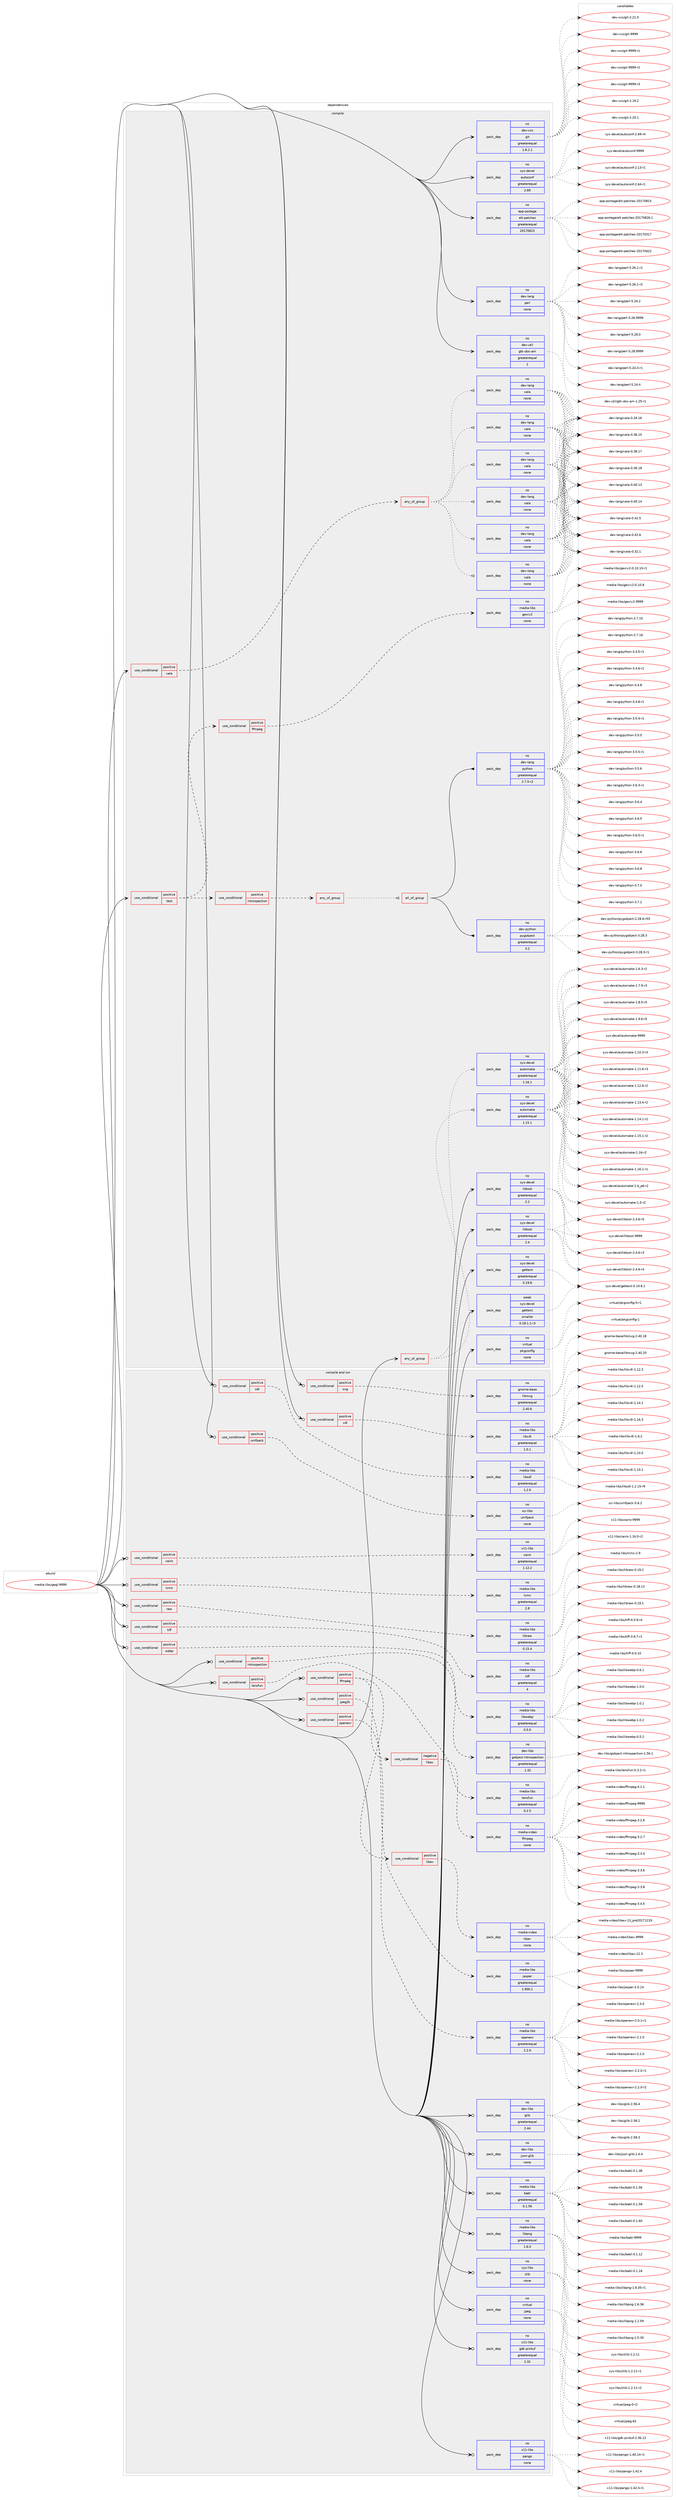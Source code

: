 digraph prolog {

# *************
# Graph options
# *************

newrank=true;
concentrate=true;
compound=true;
graph [rankdir=LR,fontname=Helvetica,fontsize=10,ranksep=1.5];#, ranksep=2.5, nodesep=0.2];
edge  [arrowhead=vee];
node  [fontname=Helvetica,fontsize=10];

# **********
# The ebuild
# **********

subgraph cluster_leftcol {
color=gray;
rank=same;
label=<<i>ebuild</i>>;
id [label="media-libs/gegl-9999", color=red, width=4, href="../media-libs/gegl-9999.svg"];
}

# ****************
# The dependencies
# ****************

subgraph cluster_midcol {
color=gray;
label=<<i>dependencies</i>>;
subgraph cluster_compile {
fillcolor="#eeeeee";
style=filled;
label=<<i>compile</i>>;
subgraph any25013 {
dependency1610589 [label=<<TABLE BORDER="0" CELLBORDER="1" CELLSPACING="0" CELLPADDING="4"><TR><TD CELLPADDING="10">any_of_group</TD></TR></TABLE>>, shape=none, color=red];subgraph pack1150926 {
dependency1610590 [label=<<TABLE BORDER="0" CELLBORDER="1" CELLSPACING="0" CELLPADDING="4" WIDTH="220"><TR><TD ROWSPAN="6" CELLPADDING="30">pack_dep</TD></TR><TR><TD WIDTH="110">no</TD></TR><TR><TD>sys-devel</TD></TR><TR><TD>automake</TD></TR><TR><TD>greaterequal</TD></TR><TR><TD>1.16.1</TD></TR></TABLE>>, shape=none, color=blue];
}
dependency1610589:e -> dependency1610590:w [weight=20,style="dotted",arrowhead="oinv"];
subgraph pack1150927 {
dependency1610591 [label=<<TABLE BORDER="0" CELLBORDER="1" CELLSPACING="0" CELLPADDING="4" WIDTH="220"><TR><TD ROWSPAN="6" CELLPADDING="30">pack_dep</TD></TR><TR><TD WIDTH="110">no</TD></TR><TR><TD>sys-devel</TD></TR><TR><TD>automake</TD></TR><TR><TD>greaterequal</TD></TR><TR><TD>1.15.1</TD></TR></TABLE>>, shape=none, color=blue];
}
dependency1610589:e -> dependency1610591:w [weight=20,style="dotted",arrowhead="oinv"];
}
id:e -> dependency1610589:w [weight=20,style="solid",arrowhead="vee"];
subgraph cond433952 {
dependency1610592 [label=<<TABLE BORDER="0" CELLBORDER="1" CELLSPACING="0" CELLPADDING="4"><TR><TD ROWSPAN="3" CELLPADDING="10">use_conditional</TD></TR><TR><TD>positive</TD></TR><TR><TD>test</TD></TR></TABLE>>, shape=none, color=red];
subgraph cond433953 {
dependency1610593 [label=<<TABLE BORDER="0" CELLBORDER="1" CELLSPACING="0" CELLPADDING="4"><TR><TD ROWSPAN="3" CELLPADDING="10">use_conditional</TD></TR><TR><TD>positive</TD></TR><TR><TD>ffmpeg</TD></TR></TABLE>>, shape=none, color=red];
subgraph pack1150928 {
dependency1610594 [label=<<TABLE BORDER="0" CELLBORDER="1" CELLSPACING="0" CELLPADDING="4" WIDTH="220"><TR><TD ROWSPAN="6" CELLPADDING="30">pack_dep</TD></TR><TR><TD WIDTH="110">no</TD></TR><TR><TD>media-libs</TD></TR><TR><TD>gexiv2</TD></TR><TR><TD>none</TD></TR><TR><TD></TD></TR></TABLE>>, shape=none, color=blue];
}
dependency1610593:e -> dependency1610594:w [weight=20,style="dashed",arrowhead="vee"];
}
dependency1610592:e -> dependency1610593:w [weight=20,style="dashed",arrowhead="vee"];
subgraph cond433954 {
dependency1610595 [label=<<TABLE BORDER="0" CELLBORDER="1" CELLSPACING="0" CELLPADDING="4"><TR><TD ROWSPAN="3" CELLPADDING="10">use_conditional</TD></TR><TR><TD>positive</TD></TR><TR><TD>introspection</TD></TR></TABLE>>, shape=none, color=red];
subgraph any25014 {
dependency1610596 [label=<<TABLE BORDER="0" CELLBORDER="1" CELLSPACING="0" CELLPADDING="4"><TR><TD CELLPADDING="10">any_of_group</TD></TR></TABLE>>, shape=none, color=red];subgraph all701 {
dependency1610597 [label=<<TABLE BORDER="0" CELLBORDER="1" CELLSPACING="0" CELLPADDING="4"><TR><TD CELLPADDING="10">all_of_group</TD></TR></TABLE>>, shape=none, color=red];subgraph pack1150929 {
dependency1610598 [label=<<TABLE BORDER="0" CELLBORDER="1" CELLSPACING="0" CELLPADDING="4" WIDTH="220"><TR><TD ROWSPAN="6" CELLPADDING="30">pack_dep</TD></TR><TR><TD WIDTH="110">no</TD></TR><TR><TD>dev-lang</TD></TR><TR><TD>python</TD></TR><TR><TD>greaterequal</TD></TR><TR><TD>2.7.5-r2</TD></TR></TABLE>>, shape=none, color=blue];
}
dependency1610597:e -> dependency1610598:w [weight=20,style="solid",arrowhead="inv"];
subgraph pack1150930 {
dependency1610599 [label=<<TABLE BORDER="0" CELLBORDER="1" CELLSPACING="0" CELLPADDING="4" WIDTH="220"><TR><TD ROWSPAN="6" CELLPADDING="30">pack_dep</TD></TR><TR><TD WIDTH="110">no</TD></TR><TR><TD>dev-python</TD></TR><TR><TD>pygobject</TD></TR><TR><TD>greaterequal</TD></TR><TR><TD>3.2</TD></TR></TABLE>>, shape=none, color=blue];
}
dependency1610597:e -> dependency1610599:w [weight=20,style="solid",arrowhead="inv"];
}
dependency1610596:e -> dependency1610597:w [weight=20,style="dotted",arrowhead="oinv"];
}
dependency1610595:e -> dependency1610596:w [weight=20,style="dashed",arrowhead="vee"];
}
dependency1610592:e -> dependency1610595:w [weight=20,style="dashed",arrowhead="vee"];
}
id:e -> dependency1610592:w [weight=20,style="solid",arrowhead="vee"];
subgraph cond433955 {
dependency1610600 [label=<<TABLE BORDER="0" CELLBORDER="1" CELLSPACING="0" CELLPADDING="4"><TR><TD ROWSPAN="3" CELLPADDING="10">use_conditional</TD></TR><TR><TD>positive</TD></TR><TR><TD>vala</TD></TR></TABLE>>, shape=none, color=red];
subgraph any25015 {
dependency1610601 [label=<<TABLE BORDER="0" CELLBORDER="1" CELLSPACING="0" CELLPADDING="4"><TR><TD CELLPADDING="10">any_of_group</TD></TR></TABLE>>, shape=none, color=red];subgraph pack1150931 {
dependency1610602 [label=<<TABLE BORDER="0" CELLBORDER="1" CELLSPACING="0" CELLPADDING="4" WIDTH="220"><TR><TD ROWSPAN="6" CELLPADDING="30">pack_dep</TD></TR><TR><TD WIDTH="110">no</TD></TR><TR><TD>dev-lang</TD></TR><TR><TD>vala</TD></TR><TR><TD>none</TD></TR><TR><TD></TD></TR></TABLE>>, shape=none, color=blue];
}
dependency1610601:e -> dependency1610602:w [weight=20,style="dotted",arrowhead="oinv"];
subgraph pack1150932 {
dependency1610603 [label=<<TABLE BORDER="0" CELLBORDER="1" CELLSPACING="0" CELLPADDING="4" WIDTH="220"><TR><TD ROWSPAN="6" CELLPADDING="30">pack_dep</TD></TR><TR><TD WIDTH="110">no</TD></TR><TR><TD>dev-lang</TD></TR><TR><TD>vala</TD></TR><TR><TD>none</TD></TR><TR><TD></TD></TR></TABLE>>, shape=none, color=blue];
}
dependency1610601:e -> dependency1610603:w [weight=20,style="dotted",arrowhead="oinv"];
subgraph pack1150933 {
dependency1610604 [label=<<TABLE BORDER="0" CELLBORDER="1" CELLSPACING="0" CELLPADDING="4" WIDTH="220"><TR><TD ROWSPAN="6" CELLPADDING="30">pack_dep</TD></TR><TR><TD WIDTH="110">no</TD></TR><TR><TD>dev-lang</TD></TR><TR><TD>vala</TD></TR><TR><TD>none</TD></TR><TR><TD></TD></TR></TABLE>>, shape=none, color=blue];
}
dependency1610601:e -> dependency1610604:w [weight=20,style="dotted",arrowhead="oinv"];
subgraph pack1150934 {
dependency1610605 [label=<<TABLE BORDER="0" CELLBORDER="1" CELLSPACING="0" CELLPADDING="4" WIDTH="220"><TR><TD ROWSPAN="6" CELLPADDING="30">pack_dep</TD></TR><TR><TD WIDTH="110">no</TD></TR><TR><TD>dev-lang</TD></TR><TR><TD>vala</TD></TR><TR><TD>none</TD></TR><TR><TD></TD></TR></TABLE>>, shape=none, color=blue];
}
dependency1610601:e -> dependency1610605:w [weight=20,style="dotted",arrowhead="oinv"];
subgraph pack1150935 {
dependency1610606 [label=<<TABLE BORDER="0" CELLBORDER="1" CELLSPACING="0" CELLPADDING="4" WIDTH="220"><TR><TD ROWSPAN="6" CELLPADDING="30">pack_dep</TD></TR><TR><TD WIDTH="110">no</TD></TR><TR><TD>dev-lang</TD></TR><TR><TD>vala</TD></TR><TR><TD>none</TD></TR><TR><TD></TD></TR></TABLE>>, shape=none, color=blue];
}
dependency1610601:e -> dependency1610606:w [weight=20,style="dotted",arrowhead="oinv"];
subgraph pack1150936 {
dependency1610607 [label=<<TABLE BORDER="0" CELLBORDER="1" CELLSPACING="0" CELLPADDING="4" WIDTH="220"><TR><TD ROWSPAN="6" CELLPADDING="30">pack_dep</TD></TR><TR><TD WIDTH="110">no</TD></TR><TR><TD>dev-lang</TD></TR><TR><TD>vala</TD></TR><TR><TD>none</TD></TR><TR><TD></TD></TR></TABLE>>, shape=none, color=blue];
}
dependency1610601:e -> dependency1610607:w [weight=20,style="dotted",arrowhead="oinv"];
}
dependency1610600:e -> dependency1610601:w [weight=20,style="dashed",arrowhead="vee"];
}
id:e -> dependency1610600:w [weight=20,style="solid",arrowhead="vee"];
subgraph pack1150937 {
dependency1610608 [label=<<TABLE BORDER="0" CELLBORDER="1" CELLSPACING="0" CELLPADDING="4" WIDTH="220"><TR><TD ROWSPAN="6" CELLPADDING="30">pack_dep</TD></TR><TR><TD WIDTH="110">no</TD></TR><TR><TD>app-portage</TD></TR><TR><TD>elt-patches</TD></TR><TR><TD>greaterequal</TD></TR><TR><TD>20170815</TD></TR></TABLE>>, shape=none, color=blue];
}
id:e -> dependency1610608:w [weight=20,style="solid",arrowhead="vee"];
subgraph pack1150938 {
dependency1610609 [label=<<TABLE BORDER="0" CELLBORDER="1" CELLSPACING="0" CELLPADDING="4" WIDTH="220"><TR><TD ROWSPAN="6" CELLPADDING="30">pack_dep</TD></TR><TR><TD WIDTH="110">no</TD></TR><TR><TD>dev-lang</TD></TR><TR><TD>perl</TD></TR><TR><TD>none</TD></TR><TR><TD></TD></TR></TABLE>>, shape=none, color=blue];
}
id:e -> dependency1610609:w [weight=20,style="solid",arrowhead="vee"];
subgraph pack1150939 {
dependency1610610 [label=<<TABLE BORDER="0" CELLBORDER="1" CELLSPACING="0" CELLPADDING="4" WIDTH="220"><TR><TD ROWSPAN="6" CELLPADDING="30">pack_dep</TD></TR><TR><TD WIDTH="110">no</TD></TR><TR><TD>dev-util</TD></TR><TR><TD>gtk-doc-am</TD></TR><TR><TD>greaterequal</TD></TR><TR><TD>1</TD></TR></TABLE>>, shape=none, color=blue];
}
id:e -> dependency1610610:w [weight=20,style="solid",arrowhead="vee"];
subgraph pack1150940 {
dependency1610611 [label=<<TABLE BORDER="0" CELLBORDER="1" CELLSPACING="0" CELLPADDING="4" WIDTH="220"><TR><TD ROWSPAN="6" CELLPADDING="30">pack_dep</TD></TR><TR><TD WIDTH="110">no</TD></TR><TR><TD>dev-vcs</TD></TR><TR><TD>git</TD></TR><TR><TD>greaterequal</TD></TR><TR><TD>1.8.2.1</TD></TR></TABLE>>, shape=none, color=blue];
}
id:e -> dependency1610611:w [weight=20,style="solid",arrowhead="vee"];
subgraph pack1150941 {
dependency1610612 [label=<<TABLE BORDER="0" CELLBORDER="1" CELLSPACING="0" CELLPADDING="4" WIDTH="220"><TR><TD ROWSPAN="6" CELLPADDING="30">pack_dep</TD></TR><TR><TD WIDTH="110">no</TD></TR><TR><TD>sys-devel</TD></TR><TR><TD>autoconf</TD></TR><TR><TD>greaterequal</TD></TR><TR><TD>2.69</TD></TR></TABLE>>, shape=none, color=blue];
}
id:e -> dependency1610612:w [weight=20,style="solid",arrowhead="vee"];
subgraph pack1150942 {
dependency1610613 [label=<<TABLE BORDER="0" CELLBORDER="1" CELLSPACING="0" CELLPADDING="4" WIDTH="220"><TR><TD ROWSPAN="6" CELLPADDING="30">pack_dep</TD></TR><TR><TD WIDTH="110">no</TD></TR><TR><TD>sys-devel</TD></TR><TR><TD>gettext</TD></TR><TR><TD>greaterequal</TD></TR><TR><TD>0.19.8</TD></TR></TABLE>>, shape=none, color=blue];
}
id:e -> dependency1610613:w [weight=20,style="solid",arrowhead="vee"];
subgraph pack1150943 {
dependency1610614 [label=<<TABLE BORDER="0" CELLBORDER="1" CELLSPACING="0" CELLPADDING="4" WIDTH="220"><TR><TD ROWSPAN="6" CELLPADDING="30">pack_dep</TD></TR><TR><TD WIDTH="110">no</TD></TR><TR><TD>sys-devel</TD></TR><TR><TD>libtool</TD></TR><TR><TD>greaterequal</TD></TR><TR><TD>2.2</TD></TR></TABLE>>, shape=none, color=blue];
}
id:e -> dependency1610614:w [weight=20,style="solid",arrowhead="vee"];
subgraph pack1150944 {
dependency1610615 [label=<<TABLE BORDER="0" CELLBORDER="1" CELLSPACING="0" CELLPADDING="4" WIDTH="220"><TR><TD ROWSPAN="6" CELLPADDING="30">pack_dep</TD></TR><TR><TD WIDTH="110">no</TD></TR><TR><TD>sys-devel</TD></TR><TR><TD>libtool</TD></TR><TR><TD>greaterequal</TD></TR><TR><TD>2.4</TD></TR></TABLE>>, shape=none, color=blue];
}
id:e -> dependency1610615:w [weight=20,style="solid",arrowhead="vee"];
subgraph pack1150945 {
dependency1610616 [label=<<TABLE BORDER="0" CELLBORDER="1" CELLSPACING="0" CELLPADDING="4" WIDTH="220"><TR><TD ROWSPAN="6" CELLPADDING="30">pack_dep</TD></TR><TR><TD WIDTH="110">no</TD></TR><TR><TD>virtual</TD></TR><TR><TD>pkgconfig</TD></TR><TR><TD>none</TD></TR><TR><TD></TD></TR></TABLE>>, shape=none, color=blue];
}
id:e -> dependency1610616:w [weight=20,style="solid",arrowhead="vee"];
subgraph pack1150946 {
dependency1610617 [label=<<TABLE BORDER="0" CELLBORDER="1" CELLSPACING="0" CELLPADDING="4" WIDTH="220"><TR><TD ROWSPAN="6" CELLPADDING="30">pack_dep</TD></TR><TR><TD WIDTH="110">weak</TD></TR><TR><TD>sys-devel</TD></TR><TR><TD>gettext</TD></TR><TR><TD>smaller</TD></TR><TR><TD>0.18.1.1-r3</TD></TR></TABLE>>, shape=none, color=blue];
}
id:e -> dependency1610617:w [weight=20,style="solid",arrowhead="vee"];
}
subgraph cluster_compileandrun {
fillcolor="#eeeeee";
style=filled;
label=<<i>compile and run</i>>;
subgraph cond433956 {
dependency1610618 [label=<<TABLE BORDER="0" CELLBORDER="1" CELLSPACING="0" CELLPADDING="4"><TR><TD ROWSPAN="3" CELLPADDING="10">use_conditional</TD></TR><TR><TD>positive</TD></TR><TR><TD>cairo</TD></TR></TABLE>>, shape=none, color=red];
subgraph pack1150947 {
dependency1610619 [label=<<TABLE BORDER="0" CELLBORDER="1" CELLSPACING="0" CELLPADDING="4" WIDTH="220"><TR><TD ROWSPAN="6" CELLPADDING="30">pack_dep</TD></TR><TR><TD WIDTH="110">no</TD></TR><TR><TD>x11-libs</TD></TR><TR><TD>cairo</TD></TR><TR><TD>greaterequal</TD></TR><TR><TD>1.12.2</TD></TR></TABLE>>, shape=none, color=blue];
}
dependency1610618:e -> dependency1610619:w [weight=20,style="dashed",arrowhead="vee"];
}
id:e -> dependency1610618:w [weight=20,style="solid",arrowhead="odotvee"];
subgraph cond433957 {
dependency1610620 [label=<<TABLE BORDER="0" CELLBORDER="1" CELLSPACING="0" CELLPADDING="4"><TR><TD ROWSPAN="3" CELLPADDING="10">use_conditional</TD></TR><TR><TD>positive</TD></TR><TR><TD>ffmpeg</TD></TR></TABLE>>, shape=none, color=red];
subgraph cond433958 {
dependency1610621 [label=<<TABLE BORDER="0" CELLBORDER="1" CELLSPACING="0" CELLPADDING="4"><TR><TD ROWSPAN="3" CELLPADDING="10">use_conditional</TD></TR><TR><TD>positive</TD></TR><TR><TD>libav</TD></TR></TABLE>>, shape=none, color=red];
subgraph pack1150948 {
dependency1610622 [label=<<TABLE BORDER="0" CELLBORDER="1" CELLSPACING="0" CELLPADDING="4" WIDTH="220"><TR><TD ROWSPAN="6" CELLPADDING="30">pack_dep</TD></TR><TR><TD WIDTH="110">no</TD></TR><TR><TD>media-video</TD></TR><TR><TD>libav</TD></TR><TR><TD>none</TD></TR><TR><TD></TD></TR></TABLE>>, shape=none, color=blue];
}
dependency1610621:e -> dependency1610622:w [weight=20,style="dashed",arrowhead="vee"];
}
dependency1610620:e -> dependency1610621:w [weight=20,style="dashed",arrowhead="vee"];
subgraph cond433959 {
dependency1610623 [label=<<TABLE BORDER="0" CELLBORDER="1" CELLSPACING="0" CELLPADDING="4"><TR><TD ROWSPAN="3" CELLPADDING="10">use_conditional</TD></TR><TR><TD>negative</TD></TR><TR><TD>libav</TD></TR></TABLE>>, shape=none, color=red];
subgraph pack1150949 {
dependency1610624 [label=<<TABLE BORDER="0" CELLBORDER="1" CELLSPACING="0" CELLPADDING="4" WIDTH="220"><TR><TD ROWSPAN="6" CELLPADDING="30">pack_dep</TD></TR><TR><TD WIDTH="110">no</TD></TR><TR><TD>media-video</TD></TR><TR><TD>ffmpeg</TD></TR><TR><TD>none</TD></TR><TR><TD></TD></TR></TABLE>>, shape=none, color=blue];
}
dependency1610623:e -> dependency1610624:w [weight=20,style="dashed",arrowhead="vee"];
}
dependency1610620:e -> dependency1610623:w [weight=20,style="dashed",arrowhead="vee"];
}
id:e -> dependency1610620:w [weight=20,style="solid",arrowhead="odotvee"];
subgraph cond433960 {
dependency1610625 [label=<<TABLE BORDER="0" CELLBORDER="1" CELLSPACING="0" CELLPADDING="4"><TR><TD ROWSPAN="3" CELLPADDING="10">use_conditional</TD></TR><TR><TD>positive</TD></TR><TR><TD>introspection</TD></TR></TABLE>>, shape=none, color=red];
subgraph pack1150950 {
dependency1610626 [label=<<TABLE BORDER="0" CELLBORDER="1" CELLSPACING="0" CELLPADDING="4" WIDTH="220"><TR><TD ROWSPAN="6" CELLPADDING="30">pack_dep</TD></TR><TR><TD WIDTH="110">no</TD></TR><TR><TD>dev-libs</TD></TR><TR><TD>gobject-introspection</TD></TR><TR><TD>greaterequal</TD></TR><TR><TD>1.32</TD></TR></TABLE>>, shape=none, color=blue];
}
dependency1610625:e -> dependency1610626:w [weight=20,style="dashed",arrowhead="vee"];
}
id:e -> dependency1610625:w [weight=20,style="solid",arrowhead="odotvee"];
subgraph cond433961 {
dependency1610627 [label=<<TABLE BORDER="0" CELLBORDER="1" CELLSPACING="0" CELLPADDING="4"><TR><TD ROWSPAN="3" CELLPADDING="10">use_conditional</TD></TR><TR><TD>positive</TD></TR><TR><TD>jpeg2k</TD></TR></TABLE>>, shape=none, color=red];
subgraph pack1150951 {
dependency1610628 [label=<<TABLE BORDER="0" CELLBORDER="1" CELLSPACING="0" CELLPADDING="4" WIDTH="220"><TR><TD ROWSPAN="6" CELLPADDING="30">pack_dep</TD></TR><TR><TD WIDTH="110">no</TD></TR><TR><TD>media-libs</TD></TR><TR><TD>jasper</TD></TR><TR><TD>greaterequal</TD></TR><TR><TD>1.900.1</TD></TR></TABLE>>, shape=none, color=blue];
}
dependency1610627:e -> dependency1610628:w [weight=20,style="dashed",arrowhead="vee"];
}
id:e -> dependency1610627:w [weight=20,style="solid",arrowhead="odotvee"];
subgraph cond433962 {
dependency1610629 [label=<<TABLE BORDER="0" CELLBORDER="1" CELLSPACING="0" CELLPADDING="4"><TR><TD ROWSPAN="3" CELLPADDING="10">use_conditional</TD></TR><TR><TD>positive</TD></TR><TR><TD>lcms</TD></TR></TABLE>>, shape=none, color=red];
subgraph pack1150952 {
dependency1610630 [label=<<TABLE BORDER="0" CELLBORDER="1" CELLSPACING="0" CELLPADDING="4" WIDTH="220"><TR><TD ROWSPAN="6" CELLPADDING="30">pack_dep</TD></TR><TR><TD WIDTH="110">no</TD></TR><TR><TD>media-libs</TD></TR><TR><TD>lcms</TD></TR><TR><TD>greaterequal</TD></TR><TR><TD>2.8</TD></TR></TABLE>>, shape=none, color=blue];
}
dependency1610629:e -> dependency1610630:w [weight=20,style="dashed",arrowhead="vee"];
}
id:e -> dependency1610629:w [weight=20,style="solid",arrowhead="odotvee"];
subgraph cond433963 {
dependency1610631 [label=<<TABLE BORDER="0" CELLBORDER="1" CELLSPACING="0" CELLPADDING="4"><TR><TD ROWSPAN="3" CELLPADDING="10">use_conditional</TD></TR><TR><TD>positive</TD></TR><TR><TD>lensfun</TD></TR></TABLE>>, shape=none, color=red];
subgraph pack1150953 {
dependency1610632 [label=<<TABLE BORDER="0" CELLBORDER="1" CELLSPACING="0" CELLPADDING="4" WIDTH="220"><TR><TD ROWSPAN="6" CELLPADDING="30">pack_dep</TD></TR><TR><TD WIDTH="110">no</TD></TR><TR><TD>media-libs</TD></TR><TR><TD>lensfun</TD></TR><TR><TD>greaterequal</TD></TR><TR><TD>0.2.5</TD></TR></TABLE>>, shape=none, color=blue];
}
dependency1610631:e -> dependency1610632:w [weight=20,style="dashed",arrowhead="vee"];
}
id:e -> dependency1610631:w [weight=20,style="solid",arrowhead="odotvee"];
subgraph cond433964 {
dependency1610633 [label=<<TABLE BORDER="0" CELLBORDER="1" CELLSPACING="0" CELLPADDING="4"><TR><TD ROWSPAN="3" CELLPADDING="10">use_conditional</TD></TR><TR><TD>positive</TD></TR><TR><TD>openexr</TD></TR></TABLE>>, shape=none, color=red];
subgraph pack1150954 {
dependency1610634 [label=<<TABLE BORDER="0" CELLBORDER="1" CELLSPACING="0" CELLPADDING="4" WIDTH="220"><TR><TD ROWSPAN="6" CELLPADDING="30">pack_dep</TD></TR><TR><TD WIDTH="110">no</TD></TR><TR><TD>media-libs</TD></TR><TR><TD>openexr</TD></TR><TR><TD>greaterequal</TD></TR><TR><TD>2.2.0</TD></TR></TABLE>>, shape=none, color=blue];
}
dependency1610633:e -> dependency1610634:w [weight=20,style="dashed",arrowhead="vee"];
}
id:e -> dependency1610633:w [weight=20,style="solid",arrowhead="odotvee"];
subgraph cond433965 {
dependency1610635 [label=<<TABLE BORDER="0" CELLBORDER="1" CELLSPACING="0" CELLPADDING="4"><TR><TD ROWSPAN="3" CELLPADDING="10">use_conditional</TD></TR><TR><TD>positive</TD></TR><TR><TD>raw</TD></TR></TABLE>>, shape=none, color=red];
subgraph pack1150955 {
dependency1610636 [label=<<TABLE BORDER="0" CELLBORDER="1" CELLSPACING="0" CELLPADDING="4" WIDTH="220"><TR><TD ROWSPAN="6" CELLPADDING="30">pack_dep</TD></TR><TR><TD WIDTH="110">no</TD></TR><TR><TD>media-libs</TD></TR><TR><TD>libraw</TD></TR><TR><TD>greaterequal</TD></TR><TR><TD>0.15.4</TD></TR></TABLE>>, shape=none, color=blue];
}
dependency1610635:e -> dependency1610636:w [weight=20,style="dashed",arrowhead="vee"];
}
id:e -> dependency1610635:w [weight=20,style="solid",arrowhead="odotvee"];
subgraph cond433966 {
dependency1610637 [label=<<TABLE BORDER="0" CELLBORDER="1" CELLSPACING="0" CELLPADDING="4"><TR><TD ROWSPAN="3" CELLPADDING="10">use_conditional</TD></TR><TR><TD>positive</TD></TR><TR><TD>sdl</TD></TR></TABLE>>, shape=none, color=red];
subgraph pack1150956 {
dependency1610638 [label=<<TABLE BORDER="0" CELLBORDER="1" CELLSPACING="0" CELLPADDING="4" WIDTH="220"><TR><TD ROWSPAN="6" CELLPADDING="30">pack_dep</TD></TR><TR><TD WIDTH="110">no</TD></TR><TR><TD>media-libs</TD></TR><TR><TD>libsdl</TD></TR><TR><TD>greaterequal</TD></TR><TR><TD>1.2.0</TD></TR></TABLE>>, shape=none, color=blue];
}
dependency1610637:e -> dependency1610638:w [weight=20,style="dashed",arrowhead="vee"];
}
id:e -> dependency1610637:w [weight=20,style="solid",arrowhead="odotvee"];
subgraph cond433967 {
dependency1610639 [label=<<TABLE BORDER="0" CELLBORDER="1" CELLSPACING="0" CELLPADDING="4"><TR><TD ROWSPAN="3" CELLPADDING="10">use_conditional</TD></TR><TR><TD>positive</TD></TR><TR><TD>svg</TD></TR></TABLE>>, shape=none, color=red];
subgraph pack1150957 {
dependency1610640 [label=<<TABLE BORDER="0" CELLBORDER="1" CELLSPACING="0" CELLPADDING="4" WIDTH="220"><TR><TD ROWSPAN="6" CELLPADDING="30">pack_dep</TD></TR><TR><TD WIDTH="110">no</TD></TR><TR><TD>gnome-base</TD></TR><TR><TD>librsvg</TD></TR><TR><TD>greaterequal</TD></TR><TR><TD>2.40.6</TD></TR></TABLE>>, shape=none, color=blue];
}
dependency1610639:e -> dependency1610640:w [weight=20,style="dashed",arrowhead="vee"];
}
id:e -> dependency1610639:w [weight=20,style="solid",arrowhead="odotvee"];
subgraph cond433968 {
dependency1610641 [label=<<TABLE BORDER="0" CELLBORDER="1" CELLSPACING="0" CELLPADDING="4"><TR><TD ROWSPAN="3" CELLPADDING="10">use_conditional</TD></TR><TR><TD>positive</TD></TR><TR><TD>tiff</TD></TR></TABLE>>, shape=none, color=red];
subgraph pack1150958 {
dependency1610642 [label=<<TABLE BORDER="0" CELLBORDER="1" CELLSPACING="0" CELLPADDING="4" WIDTH="220"><TR><TD ROWSPAN="6" CELLPADDING="30">pack_dep</TD></TR><TR><TD WIDTH="110">no</TD></TR><TR><TD>media-libs</TD></TR><TR><TD>tiff</TD></TR><TR><TD>greaterequal</TD></TR><TR><TD>4</TD></TR></TABLE>>, shape=none, color=blue];
}
dependency1610641:e -> dependency1610642:w [weight=20,style="dashed",arrowhead="vee"];
}
id:e -> dependency1610641:w [weight=20,style="solid",arrowhead="odotvee"];
subgraph cond433969 {
dependency1610643 [label=<<TABLE BORDER="0" CELLBORDER="1" CELLSPACING="0" CELLPADDING="4"><TR><TD ROWSPAN="3" CELLPADDING="10">use_conditional</TD></TR><TR><TD>positive</TD></TR><TR><TD>umfpack</TD></TR></TABLE>>, shape=none, color=red];
subgraph pack1150959 {
dependency1610644 [label=<<TABLE BORDER="0" CELLBORDER="1" CELLSPACING="0" CELLPADDING="4" WIDTH="220"><TR><TD ROWSPAN="6" CELLPADDING="30">pack_dep</TD></TR><TR><TD WIDTH="110">no</TD></TR><TR><TD>sci-libs</TD></TR><TR><TD>umfpack</TD></TR><TR><TD>none</TD></TR><TR><TD></TD></TR></TABLE>>, shape=none, color=blue];
}
dependency1610643:e -> dependency1610644:w [weight=20,style="dashed",arrowhead="vee"];
}
id:e -> dependency1610643:w [weight=20,style="solid",arrowhead="odotvee"];
subgraph cond433970 {
dependency1610645 [label=<<TABLE BORDER="0" CELLBORDER="1" CELLSPACING="0" CELLPADDING="4"><TR><TD ROWSPAN="3" CELLPADDING="10">use_conditional</TD></TR><TR><TD>positive</TD></TR><TR><TD>v4l</TD></TR></TABLE>>, shape=none, color=red];
subgraph pack1150960 {
dependency1610646 [label=<<TABLE BORDER="0" CELLBORDER="1" CELLSPACING="0" CELLPADDING="4" WIDTH="220"><TR><TD ROWSPAN="6" CELLPADDING="30">pack_dep</TD></TR><TR><TD WIDTH="110">no</TD></TR><TR><TD>media-libs</TD></TR><TR><TD>libv4l</TD></TR><TR><TD>greaterequal</TD></TR><TR><TD>1.0.1</TD></TR></TABLE>>, shape=none, color=blue];
}
dependency1610645:e -> dependency1610646:w [weight=20,style="dashed",arrowhead="vee"];
}
id:e -> dependency1610645:w [weight=20,style="solid",arrowhead="odotvee"];
subgraph cond433971 {
dependency1610647 [label=<<TABLE BORDER="0" CELLBORDER="1" CELLSPACING="0" CELLPADDING="4"><TR><TD ROWSPAN="3" CELLPADDING="10">use_conditional</TD></TR><TR><TD>positive</TD></TR><TR><TD>webp</TD></TR></TABLE>>, shape=none, color=red];
subgraph pack1150961 {
dependency1610648 [label=<<TABLE BORDER="0" CELLBORDER="1" CELLSPACING="0" CELLPADDING="4" WIDTH="220"><TR><TD ROWSPAN="6" CELLPADDING="30">pack_dep</TD></TR><TR><TD WIDTH="110">no</TD></TR><TR><TD>media-libs</TD></TR><TR><TD>libwebp</TD></TR><TR><TD>greaterequal</TD></TR><TR><TD>0.5.0</TD></TR></TABLE>>, shape=none, color=blue];
}
dependency1610647:e -> dependency1610648:w [weight=20,style="dashed",arrowhead="vee"];
}
id:e -> dependency1610647:w [weight=20,style="solid",arrowhead="odotvee"];
subgraph pack1150962 {
dependency1610649 [label=<<TABLE BORDER="0" CELLBORDER="1" CELLSPACING="0" CELLPADDING="4" WIDTH="220"><TR><TD ROWSPAN="6" CELLPADDING="30">pack_dep</TD></TR><TR><TD WIDTH="110">no</TD></TR><TR><TD>dev-libs</TD></TR><TR><TD>glib</TD></TR><TR><TD>greaterequal</TD></TR><TR><TD>2.44</TD></TR></TABLE>>, shape=none, color=blue];
}
id:e -> dependency1610649:w [weight=20,style="solid",arrowhead="odotvee"];
subgraph pack1150963 {
dependency1610650 [label=<<TABLE BORDER="0" CELLBORDER="1" CELLSPACING="0" CELLPADDING="4" WIDTH="220"><TR><TD ROWSPAN="6" CELLPADDING="30">pack_dep</TD></TR><TR><TD WIDTH="110">no</TD></TR><TR><TD>dev-libs</TD></TR><TR><TD>json-glib</TD></TR><TR><TD>none</TD></TR><TR><TD></TD></TR></TABLE>>, shape=none, color=blue];
}
id:e -> dependency1610650:w [weight=20,style="solid",arrowhead="odotvee"];
subgraph pack1150964 {
dependency1610651 [label=<<TABLE BORDER="0" CELLBORDER="1" CELLSPACING="0" CELLPADDING="4" WIDTH="220"><TR><TD ROWSPAN="6" CELLPADDING="30">pack_dep</TD></TR><TR><TD WIDTH="110">no</TD></TR><TR><TD>media-libs</TD></TR><TR><TD>babl</TD></TR><TR><TD>greaterequal</TD></TR><TR><TD>0.1.56</TD></TR></TABLE>>, shape=none, color=blue];
}
id:e -> dependency1610651:w [weight=20,style="solid",arrowhead="odotvee"];
subgraph pack1150965 {
dependency1610652 [label=<<TABLE BORDER="0" CELLBORDER="1" CELLSPACING="0" CELLPADDING="4" WIDTH="220"><TR><TD ROWSPAN="6" CELLPADDING="30">pack_dep</TD></TR><TR><TD WIDTH="110">no</TD></TR><TR><TD>media-libs</TD></TR><TR><TD>libpng</TD></TR><TR><TD>greaterequal</TD></TR><TR><TD>1.6.0</TD></TR></TABLE>>, shape=none, color=blue];
}
id:e -> dependency1610652:w [weight=20,style="solid",arrowhead="odotvee"];
subgraph pack1150966 {
dependency1610653 [label=<<TABLE BORDER="0" CELLBORDER="1" CELLSPACING="0" CELLPADDING="4" WIDTH="220"><TR><TD ROWSPAN="6" CELLPADDING="30">pack_dep</TD></TR><TR><TD WIDTH="110">no</TD></TR><TR><TD>sys-libs</TD></TR><TR><TD>zlib</TD></TR><TR><TD>none</TD></TR><TR><TD></TD></TR></TABLE>>, shape=none, color=blue];
}
id:e -> dependency1610653:w [weight=20,style="solid",arrowhead="odotvee"];
subgraph pack1150967 {
dependency1610654 [label=<<TABLE BORDER="0" CELLBORDER="1" CELLSPACING="0" CELLPADDING="4" WIDTH="220"><TR><TD ROWSPAN="6" CELLPADDING="30">pack_dep</TD></TR><TR><TD WIDTH="110">no</TD></TR><TR><TD>virtual</TD></TR><TR><TD>jpeg</TD></TR><TR><TD>none</TD></TR><TR><TD></TD></TR></TABLE>>, shape=none, color=blue];
}
id:e -> dependency1610654:w [weight=20,style="solid",arrowhead="odotvee"];
subgraph pack1150968 {
dependency1610655 [label=<<TABLE BORDER="0" CELLBORDER="1" CELLSPACING="0" CELLPADDING="4" WIDTH="220"><TR><TD ROWSPAN="6" CELLPADDING="30">pack_dep</TD></TR><TR><TD WIDTH="110">no</TD></TR><TR><TD>x11-libs</TD></TR><TR><TD>gdk-pixbuf</TD></TR><TR><TD>greaterequal</TD></TR><TR><TD>2.32</TD></TR></TABLE>>, shape=none, color=blue];
}
id:e -> dependency1610655:w [weight=20,style="solid",arrowhead="odotvee"];
subgraph pack1150969 {
dependency1610656 [label=<<TABLE BORDER="0" CELLBORDER="1" CELLSPACING="0" CELLPADDING="4" WIDTH="220"><TR><TD ROWSPAN="6" CELLPADDING="30">pack_dep</TD></TR><TR><TD WIDTH="110">no</TD></TR><TR><TD>x11-libs</TD></TR><TR><TD>pango</TD></TR><TR><TD>none</TD></TR><TR><TD></TD></TR></TABLE>>, shape=none, color=blue];
}
id:e -> dependency1610656:w [weight=20,style="solid",arrowhead="odotvee"];
}
subgraph cluster_run {
fillcolor="#eeeeee";
style=filled;
label=<<i>run</i>>;
}
}

# **************
# The candidates
# **************

subgraph cluster_choices {
rank=same;
color=gray;
label=<<i>candidates</i>>;

subgraph choice1150926 {
color=black;
nodesep=1;
choice11512111545100101118101108479711711611110997107101454946494846514511451 [label="sys-devel/automake-1.10.3-r3", color=red, width=4,href="../sys-devel/automake-1.10.3-r3.svg"];
choice11512111545100101118101108479711711611110997107101454946494946544511451 [label="sys-devel/automake-1.11.6-r3", color=red, width=4,href="../sys-devel/automake-1.11.6-r3.svg"];
choice11512111545100101118101108479711711611110997107101454946495046544511450 [label="sys-devel/automake-1.12.6-r2", color=red, width=4,href="../sys-devel/automake-1.12.6-r2.svg"];
choice11512111545100101118101108479711711611110997107101454946495146524511450 [label="sys-devel/automake-1.13.4-r2", color=red, width=4,href="../sys-devel/automake-1.13.4-r2.svg"];
choice11512111545100101118101108479711711611110997107101454946495246494511450 [label="sys-devel/automake-1.14.1-r2", color=red, width=4,href="../sys-devel/automake-1.14.1-r2.svg"];
choice11512111545100101118101108479711711611110997107101454946495346494511450 [label="sys-devel/automake-1.15.1-r2", color=red, width=4,href="../sys-devel/automake-1.15.1-r2.svg"];
choice1151211154510010111810110847971171161111099710710145494649544511450 [label="sys-devel/automake-1.16-r2", color=red, width=4,href="../sys-devel/automake-1.16-r2.svg"];
choice11512111545100101118101108479711711611110997107101454946495446494511449 [label="sys-devel/automake-1.16.1-r1", color=red, width=4,href="../sys-devel/automake-1.16.1-r1.svg"];
choice115121115451001011181011084797117116111109971071014549465295112544511450 [label="sys-devel/automake-1.4_p6-r2", color=red, width=4,href="../sys-devel/automake-1.4_p6-r2.svg"];
choice11512111545100101118101108479711711611110997107101454946534511450 [label="sys-devel/automake-1.5-r2", color=red, width=4,href="../sys-devel/automake-1.5-r2.svg"];
choice115121115451001011181011084797117116111109971071014549465446514511450 [label="sys-devel/automake-1.6.3-r2", color=red, width=4,href="../sys-devel/automake-1.6.3-r2.svg"];
choice115121115451001011181011084797117116111109971071014549465546574511451 [label="sys-devel/automake-1.7.9-r3", color=red, width=4,href="../sys-devel/automake-1.7.9-r3.svg"];
choice115121115451001011181011084797117116111109971071014549465646534511453 [label="sys-devel/automake-1.8.5-r5", color=red, width=4,href="../sys-devel/automake-1.8.5-r5.svg"];
choice115121115451001011181011084797117116111109971071014549465746544511453 [label="sys-devel/automake-1.9.6-r5", color=red, width=4,href="../sys-devel/automake-1.9.6-r5.svg"];
choice115121115451001011181011084797117116111109971071014557575757 [label="sys-devel/automake-9999", color=red, width=4,href="../sys-devel/automake-9999.svg"];
dependency1610590:e -> choice11512111545100101118101108479711711611110997107101454946494846514511451:w [style=dotted,weight="100"];
dependency1610590:e -> choice11512111545100101118101108479711711611110997107101454946494946544511451:w [style=dotted,weight="100"];
dependency1610590:e -> choice11512111545100101118101108479711711611110997107101454946495046544511450:w [style=dotted,weight="100"];
dependency1610590:e -> choice11512111545100101118101108479711711611110997107101454946495146524511450:w [style=dotted,weight="100"];
dependency1610590:e -> choice11512111545100101118101108479711711611110997107101454946495246494511450:w [style=dotted,weight="100"];
dependency1610590:e -> choice11512111545100101118101108479711711611110997107101454946495346494511450:w [style=dotted,weight="100"];
dependency1610590:e -> choice1151211154510010111810110847971171161111099710710145494649544511450:w [style=dotted,weight="100"];
dependency1610590:e -> choice11512111545100101118101108479711711611110997107101454946495446494511449:w [style=dotted,weight="100"];
dependency1610590:e -> choice115121115451001011181011084797117116111109971071014549465295112544511450:w [style=dotted,weight="100"];
dependency1610590:e -> choice11512111545100101118101108479711711611110997107101454946534511450:w [style=dotted,weight="100"];
dependency1610590:e -> choice115121115451001011181011084797117116111109971071014549465446514511450:w [style=dotted,weight="100"];
dependency1610590:e -> choice115121115451001011181011084797117116111109971071014549465546574511451:w [style=dotted,weight="100"];
dependency1610590:e -> choice115121115451001011181011084797117116111109971071014549465646534511453:w [style=dotted,weight="100"];
dependency1610590:e -> choice115121115451001011181011084797117116111109971071014549465746544511453:w [style=dotted,weight="100"];
dependency1610590:e -> choice115121115451001011181011084797117116111109971071014557575757:w [style=dotted,weight="100"];
}
subgraph choice1150927 {
color=black;
nodesep=1;
choice11512111545100101118101108479711711611110997107101454946494846514511451 [label="sys-devel/automake-1.10.3-r3", color=red, width=4,href="../sys-devel/automake-1.10.3-r3.svg"];
choice11512111545100101118101108479711711611110997107101454946494946544511451 [label="sys-devel/automake-1.11.6-r3", color=red, width=4,href="../sys-devel/automake-1.11.6-r3.svg"];
choice11512111545100101118101108479711711611110997107101454946495046544511450 [label="sys-devel/automake-1.12.6-r2", color=red, width=4,href="../sys-devel/automake-1.12.6-r2.svg"];
choice11512111545100101118101108479711711611110997107101454946495146524511450 [label="sys-devel/automake-1.13.4-r2", color=red, width=4,href="../sys-devel/automake-1.13.4-r2.svg"];
choice11512111545100101118101108479711711611110997107101454946495246494511450 [label="sys-devel/automake-1.14.1-r2", color=red, width=4,href="../sys-devel/automake-1.14.1-r2.svg"];
choice11512111545100101118101108479711711611110997107101454946495346494511450 [label="sys-devel/automake-1.15.1-r2", color=red, width=4,href="../sys-devel/automake-1.15.1-r2.svg"];
choice1151211154510010111810110847971171161111099710710145494649544511450 [label="sys-devel/automake-1.16-r2", color=red, width=4,href="../sys-devel/automake-1.16-r2.svg"];
choice11512111545100101118101108479711711611110997107101454946495446494511449 [label="sys-devel/automake-1.16.1-r1", color=red, width=4,href="../sys-devel/automake-1.16.1-r1.svg"];
choice115121115451001011181011084797117116111109971071014549465295112544511450 [label="sys-devel/automake-1.4_p6-r2", color=red, width=4,href="../sys-devel/automake-1.4_p6-r2.svg"];
choice11512111545100101118101108479711711611110997107101454946534511450 [label="sys-devel/automake-1.5-r2", color=red, width=4,href="../sys-devel/automake-1.5-r2.svg"];
choice115121115451001011181011084797117116111109971071014549465446514511450 [label="sys-devel/automake-1.6.3-r2", color=red, width=4,href="../sys-devel/automake-1.6.3-r2.svg"];
choice115121115451001011181011084797117116111109971071014549465546574511451 [label="sys-devel/automake-1.7.9-r3", color=red, width=4,href="../sys-devel/automake-1.7.9-r3.svg"];
choice115121115451001011181011084797117116111109971071014549465646534511453 [label="sys-devel/automake-1.8.5-r5", color=red, width=4,href="../sys-devel/automake-1.8.5-r5.svg"];
choice115121115451001011181011084797117116111109971071014549465746544511453 [label="sys-devel/automake-1.9.6-r5", color=red, width=4,href="../sys-devel/automake-1.9.6-r5.svg"];
choice115121115451001011181011084797117116111109971071014557575757 [label="sys-devel/automake-9999", color=red, width=4,href="../sys-devel/automake-9999.svg"];
dependency1610591:e -> choice11512111545100101118101108479711711611110997107101454946494846514511451:w [style=dotted,weight="100"];
dependency1610591:e -> choice11512111545100101118101108479711711611110997107101454946494946544511451:w [style=dotted,weight="100"];
dependency1610591:e -> choice11512111545100101118101108479711711611110997107101454946495046544511450:w [style=dotted,weight="100"];
dependency1610591:e -> choice11512111545100101118101108479711711611110997107101454946495146524511450:w [style=dotted,weight="100"];
dependency1610591:e -> choice11512111545100101118101108479711711611110997107101454946495246494511450:w [style=dotted,weight="100"];
dependency1610591:e -> choice11512111545100101118101108479711711611110997107101454946495346494511450:w [style=dotted,weight="100"];
dependency1610591:e -> choice1151211154510010111810110847971171161111099710710145494649544511450:w [style=dotted,weight="100"];
dependency1610591:e -> choice11512111545100101118101108479711711611110997107101454946495446494511449:w [style=dotted,weight="100"];
dependency1610591:e -> choice115121115451001011181011084797117116111109971071014549465295112544511450:w [style=dotted,weight="100"];
dependency1610591:e -> choice11512111545100101118101108479711711611110997107101454946534511450:w [style=dotted,weight="100"];
dependency1610591:e -> choice115121115451001011181011084797117116111109971071014549465446514511450:w [style=dotted,weight="100"];
dependency1610591:e -> choice115121115451001011181011084797117116111109971071014549465546574511451:w [style=dotted,weight="100"];
dependency1610591:e -> choice115121115451001011181011084797117116111109971071014549465646534511453:w [style=dotted,weight="100"];
dependency1610591:e -> choice115121115451001011181011084797117116111109971071014549465746544511453:w [style=dotted,weight="100"];
dependency1610591:e -> choice115121115451001011181011084797117116111109971071014557575757:w [style=dotted,weight="100"];
}
subgraph choice1150928 {
color=black;
nodesep=1;
choice109101100105974510810598115471031011201051185045484649484649484511449 [label="media-libs/gexiv2-0.10.10-r1", color=red, width=4,href="../media-libs/gexiv2-0.10.10-r1.svg"];
choice109101100105974510810598115471031011201051185045484649484656 [label="media-libs/gexiv2-0.10.8", color=red, width=4,href="../media-libs/gexiv2-0.10.8.svg"];
choice10910110010597451081059811547103101120105118504557575757 [label="media-libs/gexiv2-9999", color=red, width=4,href="../media-libs/gexiv2-9999.svg"];
dependency1610594:e -> choice109101100105974510810598115471031011201051185045484649484649484511449:w [style=dotted,weight="100"];
dependency1610594:e -> choice109101100105974510810598115471031011201051185045484649484656:w [style=dotted,weight="100"];
dependency1610594:e -> choice10910110010597451081059811547103101120105118504557575757:w [style=dotted,weight="100"];
}
subgraph choice1150929 {
color=black;
nodesep=1;
choice10010111845108971101034711212111610411111045504655464953 [label="dev-lang/python-2.7.15", color=red, width=4,href="../dev-lang/python-2.7.15.svg"];
choice10010111845108971101034711212111610411111045504655464954 [label="dev-lang/python-2.7.16", color=red, width=4,href="../dev-lang/python-2.7.16.svg"];
choice1001011184510897110103471121211161041111104551465246534511449 [label="dev-lang/python-3.4.5-r1", color=red, width=4,href="../dev-lang/python-3.4.5-r1.svg"];
choice1001011184510897110103471121211161041111104551465246544511449 [label="dev-lang/python-3.4.6-r1", color=red, width=4,href="../dev-lang/python-3.4.6-r1.svg"];
choice100101118451089711010347112121116104111110455146524656 [label="dev-lang/python-3.4.8", color=red, width=4,href="../dev-lang/python-3.4.8.svg"];
choice1001011184510897110103471121211161041111104551465246564511449 [label="dev-lang/python-3.4.8-r1", color=red, width=4,href="../dev-lang/python-3.4.8-r1.svg"];
choice1001011184510897110103471121211161041111104551465346524511449 [label="dev-lang/python-3.5.4-r1", color=red, width=4,href="../dev-lang/python-3.5.4-r1.svg"];
choice100101118451089711010347112121116104111110455146534653 [label="dev-lang/python-3.5.5", color=red, width=4,href="../dev-lang/python-3.5.5.svg"];
choice1001011184510897110103471121211161041111104551465346534511449 [label="dev-lang/python-3.5.5-r1", color=red, width=4,href="../dev-lang/python-3.5.5-r1.svg"];
choice100101118451089711010347112121116104111110455146534654 [label="dev-lang/python-3.5.6", color=red, width=4,href="../dev-lang/python-3.5.6.svg"];
choice1001011184510897110103471121211161041111104551465446514511449 [label="dev-lang/python-3.6.3-r1", color=red, width=4,href="../dev-lang/python-3.6.3-r1.svg"];
choice100101118451089711010347112121116104111110455146544652 [label="dev-lang/python-3.6.4", color=red, width=4,href="../dev-lang/python-3.6.4.svg"];
choice100101118451089711010347112121116104111110455146544653 [label="dev-lang/python-3.6.5", color=red, width=4,href="../dev-lang/python-3.6.5.svg"];
choice1001011184510897110103471121211161041111104551465446534511449 [label="dev-lang/python-3.6.5-r1", color=red, width=4,href="../dev-lang/python-3.6.5-r1.svg"];
choice100101118451089711010347112121116104111110455146544654 [label="dev-lang/python-3.6.6", color=red, width=4,href="../dev-lang/python-3.6.6.svg"];
choice100101118451089711010347112121116104111110455146544656 [label="dev-lang/python-3.6.8", color=red, width=4,href="../dev-lang/python-3.6.8.svg"];
choice100101118451089711010347112121116104111110455146554648 [label="dev-lang/python-3.7.0", color=red, width=4,href="../dev-lang/python-3.7.0.svg"];
choice100101118451089711010347112121116104111110455146554650 [label="dev-lang/python-3.7.2", color=red, width=4,href="../dev-lang/python-3.7.2.svg"];
dependency1610598:e -> choice10010111845108971101034711212111610411111045504655464953:w [style=dotted,weight="100"];
dependency1610598:e -> choice10010111845108971101034711212111610411111045504655464954:w [style=dotted,weight="100"];
dependency1610598:e -> choice1001011184510897110103471121211161041111104551465246534511449:w [style=dotted,weight="100"];
dependency1610598:e -> choice1001011184510897110103471121211161041111104551465246544511449:w [style=dotted,weight="100"];
dependency1610598:e -> choice100101118451089711010347112121116104111110455146524656:w [style=dotted,weight="100"];
dependency1610598:e -> choice1001011184510897110103471121211161041111104551465246564511449:w [style=dotted,weight="100"];
dependency1610598:e -> choice1001011184510897110103471121211161041111104551465346524511449:w [style=dotted,weight="100"];
dependency1610598:e -> choice100101118451089711010347112121116104111110455146534653:w [style=dotted,weight="100"];
dependency1610598:e -> choice1001011184510897110103471121211161041111104551465346534511449:w [style=dotted,weight="100"];
dependency1610598:e -> choice100101118451089711010347112121116104111110455146534654:w [style=dotted,weight="100"];
dependency1610598:e -> choice1001011184510897110103471121211161041111104551465446514511449:w [style=dotted,weight="100"];
dependency1610598:e -> choice100101118451089711010347112121116104111110455146544652:w [style=dotted,weight="100"];
dependency1610598:e -> choice100101118451089711010347112121116104111110455146544653:w [style=dotted,weight="100"];
dependency1610598:e -> choice1001011184510897110103471121211161041111104551465446534511449:w [style=dotted,weight="100"];
dependency1610598:e -> choice100101118451089711010347112121116104111110455146544654:w [style=dotted,weight="100"];
dependency1610598:e -> choice100101118451089711010347112121116104111110455146544656:w [style=dotted,weight="100"];
dependency1610598:e -> choice100101118451089711010347112121116104111110455146554648:w [style=dotted,weight="100"];
dependency1610598:e -> choice100101118451089711010347112121116104111110455146554650:w [style=dotted,weight="100"];
}
subgraph choice1150930 {
color=black;
nodesep=1;
choice1001011184511212111610411111047112121103111981061019911645504650564654451145353 [label="dev-python/pygobject-2.28.6-r55", color=red, width=4,href="../dev-python/pygobject-2.28.6-r55.svg"];
choice1001011184511212111610411111047112121103111981061019911645514650564651 [label="dev-python/pygobject-3.28.3", color=red, width=4,href="../dev-python/pygobject-3.28.3.svg"];
choice10010111845112121116104111110471121211031119810610199116455146505646514511449 [label="dev-python/pygobject-3.28.3-r1", color=red, width=4,href="../dev-python/pygobject-3.28.3-r1.svg"];
dependency1610599:e -> choice1001011184511212111610411111047112121103111981061019911645504650564654451145353:w [style=dotted,weight="100"];
dependency1610599:e -> choice1001011184511212111610411111047112121103111981061019911645514650564651:w [style=dotted,weight="100"];
dependency1610599:e -> choice10010111845112121116104111110471121211031119810610199116455146505646514511449:w [style=dotted,weight="100"];
}
subgraph choice1150931 {
color=black;
nodesep=1;
choice100101118451089711010347118971089745484651504649 [label="dev-lang/vala-0.32.1", color=red, width=4,href="../dev-lang/vala-0.32.1.svg"];
choice10010111845108971101034711897108974548465152464954 [label="dev-lang/vala-0.34.16", color=red, width=4,href="../dev-lang/vala-0.34.16.svg"];
choice10010111845108971101034711897108974548465154464953 [label="dev-lang/vala-0.36.15", color=red, width=4,href="../dev-lang/vala-0.36.15.svg"];
choice10010111845108971101034711897108974548465154464955 [label="dev-lang/vala-0.36.17", color=red, width=4,href="../dev-lang/vala-0.36.17.svg"];
choice10010111845108971101034711897108974548465154464956 [label="dev-lang/vala-0.36.18", color=red, width=4,href="../dev-lang/vala-0.36.18.svg"];
choice10010111845108971101034711897108974548465248464951 [label="dev-lang/vala-0.40.13", color=red, width=4,href="../dev-lang/vala-0.40.13.svg"];
choice10010111845108971101034711897108974548465248464952 [label="dev-lang/vala-0.40.14", color=red, width=4,href="../dev-lang/vala-0.40.14.svg"];
choice100101118451089711010347118971089745484652504653 [label="dev-lang/vala-0.42.5", color=red, width=4,href="../dev-lang/vala-0.42.5.svg"];
choice100101118451089711010347118971089745484652504654 [label="dev-lang/vala-0.42.6", color=red, width=4,href="../dev-lang/vala-0.42.6.svg"];
dependency1610602:e -> choice100101118451089711010347118971089745484651504649:w [style=dotted,weight="100"];
dependency1610602:e -> choice10010111845108971101034711897108974548465152464954:w [style=dotted,weight="100"];
dependency1610602:e -> choice10010111845108971101034711897108974548465154464953:w [style=dotted,weight="100"];
dependency1610602:e -> choice10010111845108971101034711897108974548465154464955:w [style=dotted,weight="100"];
dependency1610602:e -> choice10010111845108971101034711897108974548465154464956:w [style=dotted,weight="100"];
dependency1610602:e -> choice10010111845108971101034711897108974548465248464951:w [style=dotted,weight="100"];
dependency1610602:e -> choice10010111845108971101034711897108974548465248464952:w [style=dotted,weight="100"];
dependency1610602:e -> choice100101118451089711010347118971089745484652504653:w [style=dotted,weight="100"];
dependency1610602:e -> choice100101118451089711010347118971089745484652504654:w [style=dotted,weight="100"];
}
subgraph choice1150932 {
color=black;
nodesep=1;
choice100101118451089711010347118971089745484651504649 [label="dev-lang/vala-0.32.1", color=red, width=4,href="../dev-lang/vala-0.32.1.svg"];
choice10010111845108971101034711897108974548465152464954 [label="dev-lang/vala-0.34.16", color=red, width=4,href="../dev-lang/vala-0.34.16.svg"];
choice10010111845108971101034711897108974548465154464953 [label="dev-lang/vala-0.36.15", color=red, width=4,href="../dev-lang/vala-0.36.15.svg"];
choice10010111845108971101034711897108974548465154464955 [label="dev-lang/vala-0.36.17", color=red, width=4,href="../dev-lang/vala-0.36.17.svg"];
choice10010111845108971101034711897108974548465154464956 [label="dev-lang/vala-0.36.18", color=red, width=4,href="../dev-lang/vala-0.36.18.svg"];
choice10010111845108971101034711897108974548465248464951 [label="dev-lang/vala-0.40.13", color=red, width=4,href="../dev-lang/vala-0.40.13.svg"];
choice10010111845108971101034711897108974548465248464952 [label="dev-lang/vala-0.40.14", color=red, width=4,href="../dev-lang/vala-0.40.14.svg"];
choice100101118451089711010347118971089745484652504653 [label="dev-lang/vala-0.42.5", color=red, width=4,href="../dev-lang/vala-0.42.5.svg"];
choice100101118451089711010347118971089745484652504654 [label="dev-lang/vala-0.42.6", color=red, width=4,href="../dev-lang/vala-0.42.6.svg"];
dependency1610603:e -> choice100101118451089711010347118971089745484651504649:w [style=dotted,weight="100"];
dependency1610603:e -> choice10010111845108971101034711897108974548465152464954:w [style=dotted,weight="100"];
dependency1610603:e -> choice10010111845108971101034711897108974548465154464953:w [style=dotted,weight="100"];
dependency1610603:e -> choice10010111845108971101034711897108974548465154464955:w [style=dotted,weight="100"];
dependency1610603:e -> choice10010111845108971101034711897108974548465154464956:w [style=dotted,weight="100"];
dependency1610603:e -> choice10010111845108971101034711897108974548465248464951:w [style=dotted,weight="100"];
dependency1610603:e -> choice10010111845108971101034711897108974548465248464952:w [style=dotted,weight="100"];
dependency1610603:e -> choice100101118451089711010347118971089745484652504653:w [style=dotted,weight="100"];
dependency1610603:e -> choice100101118451089711010347118971089745484652504654:w [style=dotted,weight="100"];
}
subgraph choice1150933 {
color=black;
nodesep=1;
choice100101118451089711010347118971089745484651504649 [label="dev-lang/vala-0.32.1", color=red, width=4,href="../dev-lang/vala-0.32.1.svg"];
choice10010111845108971101034711897108974548465152464954 [label="dev-lang/vala-0.34.16", color=red, width=4,href="../dev-lang/vala-0.34.16.svg"];
choice10010111845108971101034711897108974548465154464953 [label="dev-lang/vala-0.36.15", color=red, width=4,href="../dev-lang/vala-0.36.15.svg"];
choice10010111845108971101034711897108974548465154464955 [label="dev-lang/vala-0.36.17", color=red, width=4,href="../dev-lang/vala-0.36.17.svg"];
choice10010111845108971101034711897108974548465154464956 [label="dev-lang/vala-0.36.18", color=red, width=4,href="../dev-lang/vala-0.36.18.svg"];
choice10010111845108971101034711897108974548465248464951 [label="dev-lang/vala-0.40.13", color=red, width=4,href="../dev-lang/vala-0.40.13.svg"];
choice10010111845108971101034711897108974548465248464952 [label="dev-lang/vala-0.40.14", color=red, width=4,href="../dev-lang/vala-0.40.14.svg"];
choice100101118451089711010347118971089745484652504653 [label="dev-lang/vala-0.42.5", color=red, width=4,href="../dev-lang/vala-0.42.5.svg"];
choice100101118451089711010347118971089745484652504654 [label="dev-lang/vala-0.42.6", color=red, width=4,href="../dev-lang/vala-0.42.6.svg"];
dependency1610604:e -> choice100101118451089711010347118971089745484651504649:w [style=dotted,weight="100"];
dependency1610604:e -> choice10010111845108971101034711897108974548465152464954:w [style=dotted,weight="100"];
dependency1610604:e -> choice10010111845108971101034711897108974548465154464953:w [style=dotted,weight="100"];
dependency1610604:e -> choice10010111845108971101034711897108974548465154464955:w [style=dotted,weight="100"];
dependency1610604:e -> choice10010111845108971101034711897108974548465154464956:w [style=dotted,weight="100"];
dependency1610604:e -> choice10010111845108971101034711897108974548465248464951:w [style=dotted,weight="100"];
dependency1610604:e -> choice10010111845108971101034711897108974548465248464952:w [style=dotted,weight="100"];
dependency1610604:e -> choice100101118451089711010347118971089745484652504653:w [style=dotted,weight="100"];
dependency1610604:e -> choice100101118451089711010347118971089745484652504654:w [style=dotted,weight="100"];
}
subgraph choice1150934 {
color=black;
nodesep=1;
choice100101118451089711010347118971089745484651504649 [label="dev-lang/vala-0.32.1", color=red, width=4,href="../dev-lang/vala-0.32.1.svg"];
choice10010111845108971101034711897108974548465152464954 [label="dev-lang/vala-0.34.16", color=red, width=4,href="../dev-lang/vala-0.34.16.svg"];
choice10010111845108971101034711897108974548465154464953 [label="dev-lang/vala-0.36.15", color=red, width=4,href="../dev-lang/vala-0.36.15.svg"];
choice10010111845108971101034711897108974548465154464955 [label="dev-lang/vala-0.36.17", color=red, width=4,href="../dev-lang/vala-0.36.17.svg"];
choice10010111845108971101034711897108974548465154464956 [label="dev-lang/vala-0.36.18", color=red, width=4,href="../dev-lang/vala-0.36.18.svg"];
choice10010111845108971101034711897108974548465248464951 [label="dev-lang/vala-0.40.13", color=red, width=4,href="../dev-lang/vala-0.40.13.svg"];
choice10010111845108971101034711897108974548465248464952 [label="dev-lang/vala-0.40.14", color=red, width=4,href="../dev-lang/vala-0.40.14.svg"];
choice100101118451089711010347118971089745484652504653 [label="dev-lang/vala-0.42.5", color=red, width=4,href="../dev-lang/vala-0.42.5.svg"];
choice100101118451089711010347118971089745484652504654 [label="dev-lang/vala-0.42.6", color=red, width=4,href="../dev-lang/vala-0.42.6.svg"];
dependency1610605:e -> choice100101118451089711010347118971089745484651504649:w [style=dotted,weight="100"];
dependency1610605:e -> choice10010111845108971101034711897108974548465152464954:w [style=dotted,weight="100"];
dependency1610605:e -> choice10010111845108971101034711897108974548465154464953:w [style=dotted,weight="100"];
dependency1610605:e -> choice10010111845108971101034711897108974548465154464955:w [style=dotted,weight="100"];
dependency1610605:e -> choice10010111845108971101034711897108974548465154464956:w [style=dotted,weight="100"];
dependency1610605:e -> choice10010111845108971101034711897108974548465248464951:w [style=dotted,weight="100"];
dependency1610605:e -> choice10010111845108971101034711897108974548465248464952:w [style=dotted,weight="100"];
dependency1610605:e -> choice100101118451089711010347118971089745484652504653:w [style=dotted,weight="100"];
dependency1610605:e -> choice100101118451089711010347118971089745484652504654:w [style=dotted,weight="100"];
}
subgraph choice1150935 {
color=black;
nodesep=1;
choice100101118451089711010347118971089745484651504649 [label="dev-lang/vala-0.32.1", color=red, width=4,href="../dev-lang/vala-0.32.1.svg"];
choice10010111845108971101034711897108974548465152464954 [label="dev-lang/vala-0.34.16", color=red, width=4,href="../dev-lang/vala-0.34.16.svg"];
choice10010111845108971101034711897108974548465154464953 [label="dev-lang/vala-0.36.15", color=red, width=4,href="../dev-lang/vala-0.36.15.svg"];
choice10010111845108971101034711897108974548465154464955 [label="dev-lang/vala-0.36.17", color=red, width=4,href="../dev-lang/vala-0.36.17.svg"];
choice10010111845108971101034711897108974548465154464956 [label="dev-lang/vala-0.36.18", color=red, width=4,href="../dev-lang/vala-0.36.18.svg"];
choice10010111845108971101034711897108974548465248464951 [label="dev-lang/vala-0.40.13", color=red, width=4,href="../dev-lang/vala-0.40.13.svg"];
choice10010111845108971101034711897108974548465248464952 [label="dev-lang/vala-0.40.14", color=red, width=4,href="../dev-lang/vala-0.40.14.svg"];
choice100101118451089711010347118971089745484652504653 [label="dev-lang/vala-0.42.5", color=red, width=4,href="../dev-lang/vala-0.42.5.svg"];
choice100101118451089711010347118971089745484652504654 [label="dev-lang/vala-0.42.6", color=red, width=4,href="../dev-lang/vala-0.42.6.svg"];
dependency1610606:e -> choice100101118451089711010347118971089745484651504649:w [style=dotted,weight="100"];
dependency1610606:e -> choice10010111845108971101034711897108974548465152464954:w [style=dotted,weight="100"];
dependency1610606:e -> choice10010111845108971101034711897108974548465154464953:w [style=dotted,weight="100"];
dependency1610606:e -> choice10010111845108971101034711897108974548465154464955:w [style=dotted,weight="100"];
dependency1610606:e -> choice10010111845108971101034711897108974548465154464956:w [style=dotted,weight="100"];
dependency1610606:e -> choice10010111845108971101034711897108974548465248464951:w [style=dotted,weight="100"];
dependency1610606:e -> choice10010111845108971101034711897108974548465248464952:w [style=dotted,weight="100"];
dependency1610606:e -> choice100101118451089711010347118971089745484652504653:w [style=dotted,weight="100"];
dependency1610606:e -> choice100101118451089711010347118971089745484652504654:w [style=dotted,weight="100"];
}
subgraph choice1150936 {
color=black;
nodesep=1;
choice100101118451089711010347118971089745484651504649 [label="dev-lang/vala-0.32.1", color=red, width=4,href="../dev-lang/vala-0.32.1.svg"];
choice10010111845108971101034711897108974548465152464954 [label="dev-lang/vala-0.34.16", color=red, width=4,href="../dev-lang/vala-0.34.16.svg"];
choice10010111845108971101034711897108974548465154464953 [label="dev-lang/vala-0.36.15", color=red, width=4,href="../dev-lang/vala-0.36.15.svg"];
choice10010111845108971101034711897108974548465154464955 [label="dev-lang/vala-0.36.17", color=red, width=4,href="../dev-lang/vala-0.36.17.svg"];
choice10010111845108971101034711897108974548465154464956 [label="dev-lang/vala-0.36.18", color=red, width=4,href="../dev-lang/vala-0.36.18.svg"];
choice10010111845108971101034711897108974548465248464951 [label="dev-lang/vala-0.40.13", color=red, width=4,href="../dev-lang/vala-0.40.13.svg"];
choice10010111845108971101034711897108974548465248464952 [label="dev-lang/vala-0.40.14", color=red, width=4,href="../dev-lang/vala-0.40.14.svg"];
choice100101118451089711010347118971089745484652504653 [label="dev-lang/vala-0.42.5", color=red, width=4,href="../dev-lang/vala-0.42.5.svg"];
choice100101118451089711010347118971089745484652504654 [label="dev-lang/vala-0.42.6", color=red, width=4,href="../dev-lang/vala-0.42.6.svg"];
dependency1610607:e -> choice100101118451089711010347118971089745484651504649:w [style=dotted,weight="100"];
dependency1610607:e -> choice10010111845108971101034711897108974548465152464954:w [style=dotted,weight="100"];
dependency1610607:e -> choice10010111845108971101034711897108974548465154464953:w [style=dotted,weight="100"];
dependency1610607:e -> choice10010111845108971101034711897108974548465154464955:w [style=dotted,weight="100"];
dependency1610607:e -> choice10010111845108971101034711897108974548465154464956:w [style=dotted,weight="100"];
dependency1610607:e -> choice10010111845108971101034711897108974548465248464951:w [style=dotted,weight="100"];
dependency1610607:e -> choice10010111845108971101034711897108974548465248464952:w [style=dotted,weight="100"];
dependency1610607:e -> choice100101118451089711010347118971089745484652504653:w [style=dotted,weight="100"];
dependency1610607:e -> choice100101118451089711010347118971089745484652504654:w [style=dotted,weight="100"];
}
subgraph choice1150937 {
color=black;
nodesep=1;
choice97112112451121111141169710310147101108116451129711699104101115455048495548514955 [label="app-portage/elt-patches-20170317", color=red, width=4,href="../app-portage/elt-patches-20170317.svg"];
choice97112112451121111141169710310147101108116451129711699104101115455048495548525050 [label="app-portage/elt-patches-20170422", color=red, width=4,href="../app-portage/elt-patches-20170422.svg"];
choice97112112451121111141169710310147101108116451129711699104101115455048495548564953 [label="app-portage/elt-patches-20170815", color=red, width=4,href="../app-portage/elt-patches-20170815.svg"];
choice971121124511211111411697103101471011081164511297116991041011154550484955485650544649 [label="app-portage/elt-patches-20170826.1", color=red, width=4,href="../app-portage/elt-patches-20170826.1.svg"];
dependency1610608:e -> choice97112112451121111141169710310147101108116451129711699104101115455048495548514955:w [style=dotted,weight="100"];
dependency1610608:e -> choice97112112451121111141169710310147101108116451129711699104101115455048495548525050:w [style=dotted,weight="100"];
dependency1610608:e -> choice97112112451121111141169710310147101108116451129711699104101115455048495548564953:w [style=dotted,weight="100"];
dependency1610608:e -> choice971121124511211111411697103101471011081164511297116991041011154550484955485650544649:w [style=dotted,weight="100"];
}
subgraph choice1150938 {
color=black;
nodesep=1;
choice100101118451089711010347112101114108455346505246514511449 [label="dev-lang/perl-5.24.3-r1", color=red, width=4,href="../dev-lang/perl-5.24.3-r1.svg"];
choice10010111845108971101034711210111410845534650524652 [label="dev-lang/perl-5.24.4", color=red, width=4,href="../dev-lang/perl-5.24.4.svg"];
choice100101118451089711010347112101114108455346505446494511449 [label="dev-lang/perl-5.26.1-r1", color=red, width=4,href="../dev-lang/perl-5.26.1-r1.svg"];
choice100101118451089711010347112101114108455346505446494511450 [label="dev-lang/perl-5.26.1-r2", color=red, width=4,href="../dev-lang/perl-5.26.1-r2.svg"];
choice10010111845108971101034711210111410845534650544650 [label="dev-lang/perl-5.26.2", color=red, width=4,href="../dev-lang/perl-5.26.2.svg"];
choice10010111845108971101034711210111410845534650544657575757 [label="dev-lang/perl-5.26.9999", color=red, width=4,href="../dev-lang/perl-5.26.9999.svg"];
choice10010111845108971101034711210111410845534650564648 [label="dev-lang/perl-5.28.0", color=red, width=4,href="../dev-lang/perl-5.28.0.svg"];
choice10010111845108971101034711210111410845534650564657575757 [label="dev-lang/perl-5.28.9999", color=red, width=4,href="../dev-lang/perl-5.28.9999.svg"];
dependency1610609:e -> choice100101118451089711010347112101114108455346505246514511449:w [style=dotted,weight="100"];
dependency1610609:e -> choice10010111845108971101034711210111410845534650524652:w [style=dotted,weight="100"];
dependency1610609:e -> choice100101118451089711010347112101114108455346505446494511449:w [style=dotted,weight="100"];
dependency1610609:e -> choice100101118451089711010347112101114108455346505446494511450:w [style=dotted,weight="100"];
dependency1610609:e -> choice10010111845108971101034711210111410845534650544650:w [style=dotted,weight="100"];
dependency1610609:e -> choice10010111845108971101034711210111410845534650544657575757:w [style=dotted,weight="100"];
dependency1610609:e -> choice10010111845108971101034711210111410845534650564648:w [style=dotted,weight="100"];
dependency1610609:e -> choice10010111845108971101034711210111410845534650564657575757:w [style=dotted,weight="100"];
}
subgraph choice1150939 {
color=black;
nodesep=1;
choice10010111845117116105108471031161074510011199459710945494650534511449 [label="dev-util/gtk-doc-am-1.25-r1", color=red, width=4,href="../dev-util/gtk-doc-am-1.25-r1.svg"];
dependency1610610:e -> choice10010111845117116105108471031161074510011199459710945494650534511449:w [style=dotted,weight="100"];
}
subgraph choice1150940 {
color=black;
nodesep=1;
choice10010111845118991154710310511645504649574650 [label="dev-vcs/git-2.19.2", color=red, width=4,href="../dev-vcs/git-2.19.2.svg"];
choice10010111845118991154710310511645504650484649 [label="dev-vcs/git-2.20.1", color=red, width=4,href="../dev-vcs/git-2.20.1.svg"];
choice10010111845118991154710310511645504650494648 [label="dev-vcs/git-2.21.0", color=red, width=4,href="../dev-vcs/git-2.21.0.svg"];
choice1001011184511899115471031051164557575757 [label="dev-vcs/git-9999", color=red, width=4,href="../dev-vcs/git-9999.svg"];
choice10010111845118991154710310511645575757574511449 [label="dev-vcs/git-9999-r1", color=red, width=4,href="../dev-vcs/git-9999-r1.svg"];
choice10010111845118991154710310511645575757574511450 [label="dev-vcs/git-9999-r2", color=red, width=4,href="../dev-vcs/git-9999-r2.svg"];
choice10010111845118991154710310511645575757574511451 [label="dev-vcs/git-9999-r3", color=red, width=4,href="../dev-vcs/git-9999-r3.svg"];
dependency1610611:e -> choice10010111845118991154710310511645504649574650:w [style=dotted,weight="100"];
dependency1610611:e -> choice10010111845118991154710310511645504650484649:w [style=dotted,weight="100"];
dependency1610611:e -> choice10010111845118991154710310511645504650494648:w [style=dotted,weight="100"];
dependency1610611:e -> choice1001011184511899115471031051164557575757:w [style=dotted,weight="100"];
dependency1610611:e -> choice10010111845118991154710310511645575757574511449:w [style=dotted,weight="100"];
dependency1610611:e -> choice10010111845118991154710310511645575757574511450:w [style=dotted,weight="100"];
dependency1610611:e -> choice10010111845118991154710310511645575757574511451:w [style=dotted,weight="100"];
}
subgraph choice1150941 {
color=black;
nodesep=1;
choice1151211154510010111810110847971171161119911111010245504649514511449 [label="sys-devel/autoconf-2.13-r1", color=red, width=4,href="../sys-devel/autoconf-2.13-r1.svg"];
choice1151211154510010111810110847971171161119911111010245504654524511449 [label="sys-devel/autoconf-2.64-r1", color=red, width=4,href="../sys-devel/autoconf-2.64-r1.svg"];
choice1151211154510010111810110847971171161119911111010245504654574511452 [label="sys-devel/autoconf-2.69-r4", color=red, width=4,href="../sys-devel/autoconf-2.69-r4.svg"];
choice115121115451001011181011084797117116111991111101024557575757 [label="sys-devel/autoconf-9999", color=red, width=4,href="../sys-devel/autoconf-9999.svg"];
dependency1610612:e -> choice1151211154510010111810110847971171161119911111010245504649514511449:w [style=dotted,weight="100"];
dependency1610612:e -> choice1151211154510010111810110847971171161119911111010245504654524511449:w [style=dotted,weight="100"];
dependency1610612:e -> choice1151211154510010111810110847971171161119911111010245504654574511452:w [style=dotted,weight="100"];
dependency1610612:e -> choice115121115451001011181011084797117116111991111101024557575757:w [style=dotted,weight="100"];
}
subgraph choice1150942 {
color=black;
nodesep=1;
choice1151211154510010111810110847103101116116101120116454846495746564649 [label="sys-devel/gettext-0.19.8.1", color=red, width=4,href="../sys-devel/gettext-0.19.8.1.svg"];
dependency1610613:e -> choice1151211154510010111810110847103101116116101120116454846495746564649:w [style=dotted,weight="100"];
}
subgraph choice1150943 {
color=black;
nodesep=1;
choice1151211154510010111810110847108105981161111111084550465246544511451 [label="sys-devel/libtool-2.4.6-r3", color=red, width=4,href="../sys-devel/libtool-2.4.6-r3.svg"];
choice1151211154510010111810110847108105981161111111084550465246544511452 [label="sys-devel/libtool-2.4.6-r4", color=red, width=4,href="../sys-devel/libtool-2.4.6-r4.svg"];
choice1151211154510010111810110847108105981161111111084550465246544511453 [label="sys-devel/libtool-2.4.6-r5", color=red, width=4,href="../sys-devel/libtool-2.4.6-r5.svg"];
choice1151211154510010111810110847108105981161111111084557575757 [label="sys-devel/libtool-9999", color=red, width=4,href="../sys-devel/libtool-9999.svg"];
dependency1610614:e -> choice1151211154510010111810110847108105981161111111084550465246544511451:w [style=dotted,weight="100"];
dependency1610614:e -> choice1151211154510010111810110847108105981161111111084550465246544511452:w [style=dotted,weight="100"];
dependency1610614:e -> choice1151211154510010111810110847108105981161111111084550465246544511453:w [style=dotted,weight="100"];
dependency1610614:e -> choice1151211154510010111810110847108105981161111111084557575757:w [style=dotted,weight="100"];
}
subgraph choice1150944 {
color=black;
nodesep=1;
choice1151211154510010111810110847108105981161111111084550465246544511451 [label="sys-devel/libtool-2.4.6-r3", color=red, width=4,href="../sys-devel/libtool-2.4.6-r3.svg"];
choice1151211154510010111810110847108105981161111111084550465246544511452 [label="sys-devel/libtool-2.4.6-r4", color=red, width=4,href="../sys-devel/libtool-2.4.6-r4.svg"];
choice1151211154510010111810110847108105981161111111084550465246544511453 [label="sys-devel/libtool-2.4.6-r5", color=red, width=4,href="../sys-devel/libtool-2.4.6-r5.svg"];
choice1151211154510010111810110847108105981161111111084557575757 [label="sys-devel/libtool-9999", color=red, width=4,href="../sys-devel/libtool-9999.svg"];
dependency1610615:e -> choice1151211154510010111810110847108105981161111111084550465246544511451:w [style=dotted,weight="100"];
dependency1610615:e -> choice1151211154510010111810110847108105981161111111084550465246544511452:w [style=dotted,weight="100"];
dependency1610615:e -> choice1151211154510010111810110847108105981161111111084550465246544511453:w [style=dotted,weight="100"];
dependency1610615:e -> choice1151211154510010111810110847108105981161111111084557575757:w [style=dotted,weight="100"];
}
subgraph choice1150945 {
color=black;
nodesep=1;
choice11810511411611797108471121071039911111010210510345484511449 [label="virtual/pkgconfig-0-r1", color=red, width=4,href="../virtual/pkgconfig-0-r1.svg"];
choice1181051141161179710847112107103991111101021051034549 [label="virtual/pkgconfig-1", color=red, width=4,href="../virtual/pkgconfig-1.svg"];
dependency1610616:e -> choice11810511411611797108471121071039911111010210510345484511449:w [style=dotted,weight="100"];
dependency1610616:e -> choice1181051141161179710847112107103991111101021051034549:w [style=dotted,weight="100"];
}
subgraph choice1150946 {
color=black;
nodesep=1;
choice1151211154510010111810110847103101116116101120116454846495746564649 [label="sys-devel/gettext-0.19.8.1", color=red, width=4,href="../sys-devel/gettext-0.19.8.1.svg"];
dependency1610617:e -> choice1151211154510010111810110847103101116116101120116454846495746564649:w [style=dotted,weight="100"];
}
subgraph choice1150947 {
color=black;
nodesep=1;
choice12049494510810598115479997105114111454946495446484511450 [label="x11-libs/cairo-1.16.0-r2", color=red, width=4,href="../x11-libs/cairo-1.16.0-r2.svg"];
choice120494945108105981154799971051141114557575757 [label="x11-libs/cairo-9999", color=red, width=4,href="../x11-libs/cairo-9999.svg"];
dependency1610619:e -> choice12049494510810598115479997105114111454946495446484511450:w [style=dotted,weight="100"];
dependency1610619:e -> choice120494945108105981154799971051141114557575757:w [style=dotted,weight="100"];
}
subgraph choice1150948 {
color=black;
nodesep=1;
choice10910110010597451181051001011114710810598971184549504651 [label="media-video/libav-12.3", color=red, width=4,href="../media-video/libav-12.3.svg"];
choice1091011001059745118105100101111471081059897118454951951121141015048495549504957 [label="media-video/libav-13_pre20171219", color=red, width=4,href="../media-video/libav-13_pre20171219.svg"];
choice10910110010597451181051001011114710810598971184557575757 [label="media-video/libav-9999", color=red, width=4,href="../media-video/libav-9999.svg"];
dependency1610622:e -> choice10910110010597451181051001011114710810598971184549504651:w [style=dotted,weight="100"];
dependency1610622:e -> choice1091011001059745118105100101111471081059897118454951951121141015048495549504957:w [style=dotted,weight="100"];
dependency1610622:e -> choice10910110010597451181051001011114710810598971184557575757:w [style=dotted,weight="100"];
}
subgraph choice1150949 {
color=black;
nodesep=1;
choice109101100105974511810510010111147102102109112101103455146504654 [label="media-video/ffmpeg-3.2.6", color=red, width=4,href="../media-video/ffmpeg-3.2.6.svg"];
choice109101100105974511810510010111147102102109112101103455146504655 [label="media-video/ffmpeg-3.2.7", color=red, width=4,href="../media-video/ffmpeg-3.2.7.svg"];
choice109101100105974511810510010111147102102109112101103455146514652 [label="media-video/ffmpeg-3.3.4", color=red, width=4,href="../media-video/ffmpeg-3.3.4.svg"];
choice109101100105974511810510010111147102102109112101103455146514654 [label="media-video/ffmpeg-3.3.6", color=red, width=4,href="../media-video/ffmpeg-3.3.6.svg"];
choice109101100105974511810510010111147102102109112101103455146514656 [label="media-video/ffmpeg-3.3.8", color=red, width=4,href="../media-video/ffmpeg-3.3.8.svg"];
choice109101100105974511810510010111147102102109112101103455146524653 [label="media-video/ffmpeg-3.4.5", color=red, width=4,href="../media-video/ffmpeg-3.4.5.svg"];
choice109101100105974511810510010111147102102109112101103455246494649 [label="media-video/ffmpeg-4.1.1", color=red, width=4,href="../media-video/ffmpeg-4.1.1.svg"];
choice1091011001059745118105100101111471021021091121011034557575757 [label="media-video/ffmpeg-9999", color=red, width=4,href="../media-video/ffmpeg-9999.svg"];
dependency1610624:e -> choice109101100105974511810510010111147102102109112101103455146504654:w [style=dotted,weight="100"];
dependency1610624:e -> choice109101100105974511810510010111147102102109112101103455146504655:w [style=dotted,weight="100"];
dependency1610624:e -> choice109101100105974511810510010111147102102109112101103455146514652:w [style=dotted,weight="100"];
dependency1610624:e -> choice109101100105974511810510010111147102102109112101103455146514654:w [style=dotted,weight="100"];
dependency1610624:e -> choice109101100105974511810510010111147102102109112101103455146514656:w [style=dotted,weight="100"];
dependency1610624:e -> choice109101100105974511810510010111147102102109112101103455146524653:w [style=dotted,weight="100"];
dependency1610624:e -> choice109101100105974511810510010111147102102109112101103455246494649:w [style=dotted,weight="100"];
dependency1610624:e -> choice1091011001059745118105100101111471021021091121011034557575757:w [style=dotted,weight="100"];
}
subgraph choice1150950 {
color=black;
nodesep=1;
choice1001011184510810598115471031119810610199116451051101161141111151121019911610511111045494653544649 [label="dev-libs/gobject-introspection-1.56.1", color=red, width=4,href="../dev-libs/gobject-introspection-1.56.1.svg"];
dependency1610626:e -> choice1001011184510810598115471031119810610199116451051101161141111151121019911610511111045494653544649:w [style=dotted,weight="100"];
}
subgraph choice1150951 {
color=black;
nodesep=1;
choice109101100105974510810598115471069711511210111445504648464952 [label="media-libs/jasper-2.0.14", color=red, width=4,href="../media-libs/jasper-2.0.14.svg"];
choice10910110010597451081059811547106971151121011144557575757 [label="media-libs/jasper-9999", color=red, width=4,href="../media-libs/jasper-9999.svg"];
dependency1610628:e -> choice109101100105974510810598115471069711511210111445504648464952:w [style=dotted,weight="100"];
dependency1610628:e -> choice10910110010597451081059811547106971151121011144557575757:w [style=dotted,weight="100"];
}
subgraph choice1150952 {
color=black;
nodesep=1;
choice109101100105974510810598115471089910911545504657 [label="media-libs/lcms-2.9", color=red, width=4,href="../media-libs/lcms-2.9.svg"];
dependency1610630:e -> choice109101100105974510810598115471089910911545504657:w [style=dotted,weight="100"];
}
subgraph choice1150953 {
color=black;
nodesep=1;
choice109101100105974510810598115471081011101151021171104548465146504511449 [label="media-libs/lensfun-0.3.2-r1", color=red, width=4,href="../media-libs/lensfun-0.3.2-r1.svg"];
dependency1610632:e -> choice109101100105974510810598115471081011101151021171104548465146504511449:w [style=dotted,weight="100"];
}
subgraph choice1150954 {
color=black;
nodesep=1;
choice109101100105974510810598115471111121011101011201144550464846494511449 [label="media-libs/openexr-2.0.1-r1", color=red, width=4,href="../media-libs/openexr-2.0.1-r1.svg"];
choice10910110010597451081059811547111112101110101120114455046494648 [label="media-libs/openexr-2.1.0", color=red, width=4,href="../media-libs/openexr-2.1.0.svg"];
choice10910110010597451081059811547111112101110101120114455046504648 [label="media-libs/openexr-2.2.0", color=red, width=4,href="../media-libs/openexr-2.2.0.svg"];
choice109101100105974510810598115471111121011101011201144550465046484511449 [label="media-libs/openexr-2.2.0-r1", color=red, width=4,href="../media-libs/openexr-2.2.0-r1.svg"];
choice109101100105974510810598115471111121011101011201144550465046484511450 [label="media-libs/openexr-2.2.0-r2", color=red, width=4,href="../media-libs/openexr-2.2.0-r2.svg"];
choice10910110010597451081059811547111112101110101120114455046514648 [label="media-libs/openexr-2.3.0", color=red, width=4,href="../media-libs/openexr-2.3.0.svg"];
dependency1610634:e -> choice109101100105974510810598115471111121011101011201144550464846494511449:w [style=dotted,weight="100"];
dependency1610634:e -> choice10910110010597451081059811547111112101110101120114455046494648:w [style=dotted,weight="100"];
dependency1610634:e -> choice10910110010597451081059811547111112101110101120114455046504648:w [style=dotted,weight="100"];
dependency1610634:e -> choice109101100105974510810598115471111121011101011201144550465046484511449:w [style=dotted,weight="100"];
dependency1610634:e -> choice109101100105974510810598115471111121011101011201144550465046484511450:w [style=dotted,weight="100"];
dependency1610634:e -> choice10910110010597451081059811547111112101110101120114455046514648:w [style=dotted,weight="100"];
}
subgraph choice1150955 {
color=black;
nodesep=1;
choice1091011001059745108105981154710810598114971194548464956464951 [label="media-libs/libraw-0.18.13", color=red, width=4,href="../media-libs/libraw-0.18.13.svg"];
choice10910110010597451081059811547108105981149711945484649574649 [label="media-libs/libraw-0.19.1", color=red, width=4,href="../media-libs/libraw-0.19.1.svg"];
choice10910110010597451081059811547108105981149711945484649574650 [label="media-libs/libraw-0.19.2", color=red, width=4,href="../media-libs/libraw-0.19.2.svg"];
dependency1610636:e -> choice1091011001059745108105981154710810598114971194548464956464951:w [style=dotted,weight="100"];
dependency1610636:e -> choice10910110010597451081059811547108105981149711945484649574649:w [style=dotted,weight="100"];
dependency1610636:e -> choice10910110010597451081059811547108105981149711945484649574650:w [style=dotted,weight="100"];
}
subgraph choice1150956 {
color=black;
nodesep=1;
choice1091011001059745108105981154710810598115100108454946504649534511457 [label="media-libs/libsdl-1.2.15-r9", color=red, width=4,href="../media-libs/libsdl-1.2.15-r9.svg"];
dependency1610638:e -> choice1091011001059745108105981154710810598115100108454946504649534511457:w [style=dotted,weight="100"];
}
subgraph choice1150957 {
color=black;
nodesep=1;
choice10311011110910145989711510147108105981141151181034550465248464956 [label="gnome-base/librsvg-2.40.18", color=red, width=4,href="../gnome-base/librsvg-2.40.18.svg"];
choice10311011110910145989711510147108105981141151181034550465248465048 [label="gnome-base/librsvg-2.40.20", color=red, width=4,href="../gnome-base/librsvg-2.40.20.svg"];
dependency1610640:e -> choice10311011110910145989711510147108105981141151181034550465248464956:w [style=dotted,weight="100"];
dependency1610640:e -> choice10311011110910145989711510147108105981141151181034550465248465048:w [style=dotted,weight="100"];
}
subgraph choice1150958 {
color=black;
nodesep=1;
choice109101100105974510810598115471161051021024551465746554511449 [label="media-libs/tiff-3.9.7-r1", color=red, width=4,href="../media-libs/tiff-3.9.7-r1.svg"];
choice1091011001059745108105981154711610510210245524648464948 [label="media-libs/tiff-4.0.10", color=red, width=4,href="../media-libs/tiff-4.0.10.svg"];
choice109101100105974510810598115471161051021024552464846574511452 [label="media-libs/tiff-4.0.9-r4", color=red, width=4,href="../media-libs/tiff-4.0.9-r4.svg"];
dependency1610642:e -> choice109101100105974510810598115471161051021024551465746554511449:w [style=dotted,weight="100"];
dependency1610642:e -> choice1091011001059745108105981154711610510210245524648464948:w [style=dotted,weight="100"];
dependency1610642:e -> choice109101100105974510810598115471161051021024552464846574511452:w [style=dotted,weight="100"];
}
subgraph choice1150959 {
color=black;
nodesep=1;
choice115991054510810598115471171091021129799107455346544650 [label="sci-libs/umfpack-5.6.2", color=red, width=4,href="../sci-libs/umfpack-5.6.2.svg"];
dependency1610644:e -> choice115991054510810598115471171091021129799107455346544650:w [style=dotted,weight="100"];
}
subgraph choice1150960 {
color=black;
nodesep=1;
choice10910110010597451081059811547108105981185210845494649484648 [label="media-libs/libv4l-1.10.0", color=red, width=4,href="../media-libs/libv4l-1.10.0.svg"];
choice10910110010597451081059811547108105981185210845494649484649 [label="media-libs/libv4l-1.10.1", color=red, width=4,href="../media-libs/libv4l-1.10.1.svg"];
choice10910110010597451081059811547108105981185210845494649504651 [label="media-libs/libv4l-1.12.3", color=red, width=4,href="../media-libs/libv4l-1.12.3.svg"];
choice10910110010597451081059811547108105981185210845494649504653 [label="media-libs/libv4l-1.12.5", color=red, width=4,href="../media-libs/libv4l-1.12.5.svg"];
choice10910110010597451081059811547108105981185210845494649524649 [label="media-libs/libv4l-1.14.1", color=red, width=4,href="../media-libs/libv4l-1.14.1.svg"];
choice10910110010597451081059811547108105981185210845494649544651 [label="media-libs/libv4l-1.16.3", color=red, width=4,href="../media-libs/libv4l-1.16.3.svg"];
choice109101100105974510810598115471081059811852108454946544650 [label="media-libs/libv4l-1.6.2", color=red, width=4,href="../media-libs/libv4l-1.6.2.svg"];
dependency1610646:e -> choice10910110010597451081059811547108105981185210845494649484648:w [style=dotted,weight="100"];
dependency1610646:e -> choice10910110010597451081059811547108105981185210845494649484649:w [style=dotted,weight="100"];
dependency1610646:e -> choice10910110010597451081059811547108105981185210845494649504651:w [style=dotted,weight="100"];
dependency1610646:e -> choice10910110010597451081059811547108105981185210845494649504653:w [style=dotted,weight="100"];
dependency1610646:e -> choice10910110010597451081059811547108105981185210845494649524649:w [style=dotted,weight="100"];
dependency1610646:e -> choice10910110010597451081059811547108105981185210845494649544651:w [style=dotted,weight="100"];
dependency1610646:e -> choice109101100105974510810598115471081059811852108454946544650:w [style=dotted,weight="100"];
}
subgraph choice1150961 {
color=black;
nodesep=1;
choice109101100105974510810598115471081059811910198112454846534650 [label="media-libs/libwebp-0.5.2", color=red, width=4,href="../media-libs/libwebp-0.5.2.svg"];
choice109101100105974510810598115471081059811910198112454846544649 [label="media-libs/libwebp-0.6.1", color=red, width=4,href="../media-libs/libwebp-0.6.1.svg"];
choice109101100105974510810598115471081059811910198112454946484648 [label="media-libs/libwebp-1.0.0", color=red, width=4,href="../media-libs/libwebp-1.0.0.svg"];
choice109101100105974510810598115471081059811910198112454946484649 [label="media-libs/libwebp-1.0.1", color=red, width=4,href="../media-libs/libwebp-1.0.1.svg"];
choice109101100105974510810598115471081059811910198112454946484650 [label="media-libs/libwebp-1.0.2", color=red, width=4,href="../media-libs/libwebp-1.0.2.svg"];
dependency1610648:e -> choice109101100105974510810598115471081059811910198112454846534650:w [style=dotted,weight="100"];
dependency1610648:e -> choice109101100105974510810598115471081059811910198112454846544649:w [style=dotted,weight="100"];
dependency1610648:e -> choice109101100105974510810598115471081059811910198112454946484648:w [style=dotted,weight="100"];
dependency1610648:e -> choice109101100105974510810598115471081059811910198112454946484649:w [style=dotted,weight="100"];
dependency1610648:e -> choice109101100105974510810598115471081059811910198112454946484650:w [style=dotted,weight="100"];
}
subgraph choice1150962 {
color=black;
nodesep=1;
choice1001011184510810598115471031081059845504653544652 [label="dev-libs/glib-2.56.4", color=red, width=4,href="../dev-libs/glib-2.56.4.svg"];
choice1001011184510810598115471031081059845504653564650 [label="dev-libs/glib-2.58.2", color=red, width=4,href="../dev-libs/glib-2.58.2.svg"];
choice1001011184510810598115471031081059845504653564651 [label="dev-libs/glib-2.58.3", color=red, width=4,href="../dev-libs/glib-2.58.3.svg"];
dependency1610649:e -> choice1001011184510810598115471031081059845504653544652:w [style=dotted,weight="100"];
dependency1610649:e -> choice1001011184510810598115471031081059845504653564650:w [style=dotted,weight="100"];
dependency1610649:e -> choice1001011184510810598115471031081059845504653564651:w [style=dotted,weight="100"];
}
subgraph choice1150963 {
color=black;
nodesep=1;
choice1001011184510810598115471061151111104510310810598454946524652 [label="dev-libs/json-glib-1.4.4", color=red, width=4,href="../dev-libs/json-glib-1.4.4.svg"];
dependency1610650:e -> choice1001011184510810598115471061151111104510310810598454946524652:w [style=dotted,weight="100"];
}
subgraph choice1150964 {
color=black;
nodesep=1;
choice1091011001059745108105981154798979810845484649464950 [label="media-libs/babl-0.1.12", color=red, width=4,href="../media-libs/babl-0.1.12.svg"];
choice1091011001059745108105981154798979810845484649464956 [label="media-libs/babl-0.1.18", color=red, width=4,href="../media-libs/babl-0.1.18.svg"];
choice1091011001059745108105981154798979810845484649465156 [label="media-libs/babl-0.1.38", color=red, width=4,href="../media-libs/babl-0.1.38.svg"];
choice1091011001059745108105981154798979810845484649465354 [label="media-libs/babl-0.1.56", color=red, width=4,href="../media-libs/babl-0.1.56.svg"];
choice1091011001059745108105981154798979810845484649465356 [label="media-libs/babl-0.1.58", color=red, width=4,href="../media-libs/babl-0.1.58.svg"];
choice1091011001059745108105981154798979810845484649465448 [label="media-libs/babl-0.1.60", color=red, width=4,href="../media-libs/babl-0.1.60.svg"];
choice109101100105974510810598115479897981084557575757 [label="media-libs/babl-9999", color=red, width=4,href="../media-libs/babl-9999.svg"];
dependency1610651:e -> choice1091011001059745108105981154798979810845484649464950:w [style=dotted,weight="100"];
dependency1610651:e -> choice1091011001059745108105981154798979810845484649464956:w [style=dotted,weight="100"];
dependency1610651:e -> choice1091011001059745108105981154798979810845484649465156:w [style=dotted,weight="100"];
dependency1610651:e -> choice1091011001059745108105981154798979810845484649465354:w [style=dotted,weight="100"];
dependency1610651:e -> choice1091011001059745108105981154798979810845484649465356:w [style=dotted,weight="100"];
dependency1610651:e -> choice1091011001059745108105981154798979810845484649465448:w [style=dotted,weight="100"];
dependency1610651:e -> choice109101100105974510810598115479897981084557575757:w [style=dotted,weight="100"];
}
subgraph choice1150965 {
color=black;
nodesep=1;
choice109101100105974510810598115471081059811211010345494650465357 [label="media-libs/libpng-1.2.59", color=red, width=4,href="../media-libs/libpng-1.2.59.svg"];
choice109101100105974510810598115471081059811211010345494653465148 [label="media-libs/libpng-1.5.30", color=red, width=4,href="../media-libs/libpng-1.5.30.svg"];
choice1091011001059745108105981154710810598112110103454946544651534511449 [label="media-libs/libpng-1.6.35-r1", color=red, width=4,href="../media-libs/libpng-1.6.35-r1.svg"];
choice109101100105974510810598115471081059811211010345494654465154 [label="media-libs/libpng-1.6.36", color=red, width=4,href="../media-libs/libpng-1.6.36.svg"];
dependency1610652:e -> choice109101100105974510810598115471081059811211010345494650465357:w [style=dotted,weight="100"];
dependency1610652:e -> choice109101100105974510810598115471081059811211010345494653465148:w [style=dotted,weight="100"];
dependency1610652:e -> choice1091011001059745108105981154710810598112110103454946544651534511449:w [style=dotted,weight="100"];
dependency1610652:e -> choice109101100105974510810598115471081059811211010345494654465154:w [style=dotted,weight="100"];
}
subgraph choice1150966 {
color=black;
nodesep=1;
choice1151211154510810598115471221081059845494650464949 [label="sys-libs/zlib-1.2.11", color=red, width=4,href="../sys-libs/zlib-1.2.11.svg"];
choice11512111545108105981154712210810598454946504649494511449 [label="sys-libs/zlib-1.2.11-r1", color=red, width=4,href="../sys-libs/zlib-1.2.11-r1.svg"];
choice11512111545108105981154712210810598454946504649494511450 [label="sys-libs/zlib-1.2.11-r2", color=red, width=4,href="../sys-libs/zlib-1.2.11-r2.svg"];
dependency1610653:e -> choice1151211154510810598115471221081059845494650464949:w [style=dotted,weight="100"];
dependency1610653:e -> choice11512111545108105981154712210810598454946504649494511449:w [style=dotted,weight="100"];
dependency1610653:e -> choice11512111545108105981154712210810598454946504649494511450:w [style=dotted,weight="100"];
}
subgraph choice1150967 {
color=black;
nodesep=1;
choice118105114116117971084710611210110345484511450 [label="virtual/jpeg-0-r2", color=red, width=4,href="../virtual/jpeg-0-r2.svg"];
choice1181051141161179710847106112101103455450 [label="virtual/jpeg-62", color=red, width=4,href="../virtual/jpeg-62.svg"];
dependency1610654:e -> choice118105114116117971084710611210110345484511450:w [style=dotted,weight="100"];
dependency1610654:e -> choice1181051141161179710847106112101103455450:w [style=dotted,weight="100"];
}
subgraph choice1150968 {
color=black;
nodesep=1;
choice120494945108105981154710310010745112105120981171024550465154464950 [label="x11-libs/gdk-pixbuf-2.36.12", color=red, width=4,href="../x11-libs/gdk-pixbuf-2.36.12.svg"];
dependency1610655:e -> choice120494945108105981154710310010745112105120981171024550465154464950:w [style=dotted,weight="100"];
}
subgraph choice1150969 {
color=black;
nodesep=1;
choice12049494510810598115471129711010311145494652484649524511449 [label="x11-libs/pango-1.40.14-r1", color=red, width=4,href="../x11-libs/pango-1.40.14-r1.svg"];
choice12049494510810598115471129711010311145494652504652 [label="x11-libs/pango-1.42.4", color=red, width=4,href="../x11-libs/pango-1.42.4.svg"];
choice120494945108105981154711297110103111454946525046524511449 [label="x11-libs/pango-1.42.4-r1", color=red, width=4,href="../x11-libs/pango-1.42.4-r1.svg"];
dependency1610656:e -> choice12049494510810598115471129711010311145494652484649524511449:w [style=dotted,weight="100"];
dependency1610656:e -> choice12049494510810598115471129711010311145494652504652:w [style=dotted,weight="100"];
dependency1610656:e -> choice120494945108105981154711297110103111454946525046524511449:w [style=dotted,weight="100"];
}
}

}
